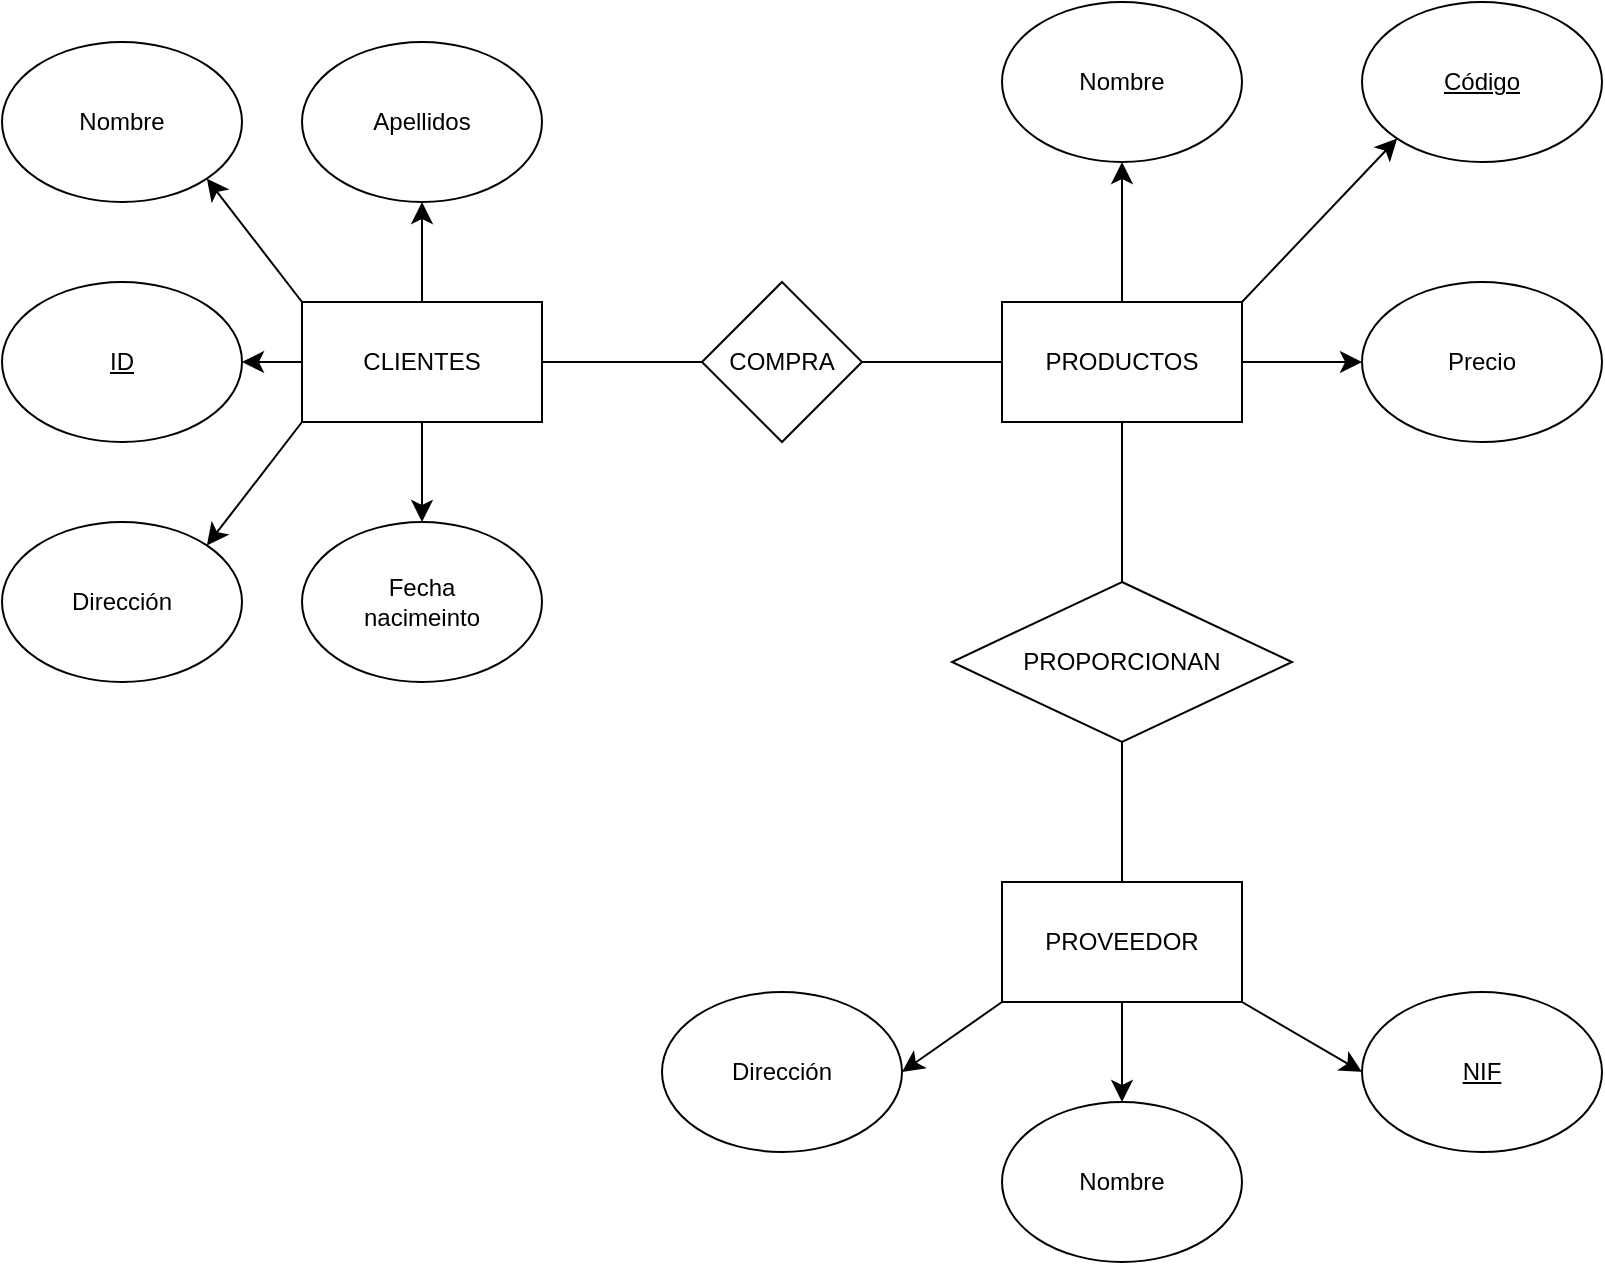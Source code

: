 <mxfile version="28.2.5" pages="7">
  <diagram name="Página-1" id="cen8zj9BjygT-g0L7lG0">
    <mxGraphModel dx="1684" dy="1115" grid="1" gridSize="10" guides="1" tooltips="1" connect="1" arrows="1" fold="1" page="1" pageScale="1" pageWidth="827" pageHeight="1169" math="0" shadow="0">
      <root>
        <mxCell id="0" />
        <mxCell id="1" parent="0" />
        <mxCell id="rh1283ys4lGFoWlDzSLO-1" value="COMPRA" style="rhombus;whiteSpace=wrap;html=1;" vertex="1" parent="1">
          <mxGeometry x="340" y="190" width="80" height="80" as="geometry" />
        </mxCell>
        <mxCell id="rh1283ys4lGFoWlDzSLO-2" value="CLIENTES" style="rounded=0;whiteSpace=wrap;html=1;" vertex="1" parent="1">
          <mxGeometry x="140" y="200" width="120" height="60" as="geometry" />
        </mxCell>
        <mxCell id="rh1283ys4lGFoWlDzSLO-3" value="PRODUCTOS" style="rounded=0;whiteSpace=wrap;html=1;" vertex="1" parent="1">
          <mxGeometry x="490" y="200" width="120" height="60" as="geometry" />
        </mxCell>
        <mxCell id="rh1283ys4lGFoWlDzSLO-4" value="Apellidos" style="ellipse;whiteSpace=wrap;html=1;" vertex="1" parent="1">
          <mxGeometry x="140" y="70" width="120" height="80" as="geometry" />
        </mxCell>
        <mxCell id="rh1283ys4lGFoWlDzSLO-5" value="Nombre" style="ellipse;whiteSpace=wrap;html=1;" vertex="1" parent="1">
          <mxGeometry x="-10" y="70" width="120" height="80" as="geometry" />
        </mxCell>
        <mxCell id="rh1283ys4lGFoWlDzSLO-6" value="&lt;u&gt;ID&lt;/u&gt;" style="ellipse;whiteSpace=wrap;html=1;" vertex="1" parent="1">
          <mxGeometry x="-10" y="190" width="120" height="80" as="geometry" />
        </mxCell>
        <mxCell id="rh1283ys4lGFoWlDzSLO-7" value="Dirección" style="ellipse;whiteSpace=wrap;html=1;" vertex="1" parent="1">
          <mxGeometry x="-10" y="310" width="120" height="80" as="geometry" />
        </mxCell>
        <mxCell id="rh1283ys4lGFoWlDzSLO-8" value="Fecha&lt;div&gt;nacimeinto&lt;/div&gt;" style="ellipse;whiteSpace=wrap;html=1;" vertex="1" parent="1">
          <mxGeometry x="140" y="310" width="120" height="80" as="geometry" />
        </mxCell>
        <mxCell id="rh1283ys4lGFoWlDzSLO-9" value="Nombre" style="ellipse;whiteSpace=wrap;html=1;" vertex="1" parent="1">
          <mxGeometry x="490" y="50" width="120" height="80" as="geometry" />
        </mxCell>
        <mxCell id="rh1283ys4lGFoWlDzSLO-10" value="&lt;u&gt;Código&lt;/u&gt;" style="ellipse;whiteSpace=wrap;html=1;" vertex="1" parent="1">
          <mxGeometry x="670" y="50" width="120" height="80" as="geometry" />
        </mxCell>
        <mxCell id="rh1283ys4lGFoWlDzSLO-11" value="Precio" style="ellipse;whiteSpace=wrap;html=1;" vertex="1" parent="1">
          <mxGeometry x="670" y="190" width="120" height="80" as="geometry" />
        </mxCell>
        <mxCell id="rh1283ys4lGFoWlDzSLO-12" value="PROPORCIONAN" style="rhombus;whiteSpace=wrap;html=1;" vertex="1" parent="1">
          <mxGeometry x="465" y="340" width="170" height="80" as="geometry" />
        </mxCell>
        <mxCell id="rh1283ys4lGFoWlDzSLO-13" value="PROVEEDOR" style="rounded=0;whiteSpace=wrap;html=1;" vertex="1" parent="1">
          <mxGeometry x="490" y="490" width="120" height="60" as="geometry" />
        </mxCell>
        <mxCell id="rh1283ys4lGFoWlDzSLO-14" value="Nombre" style="ellipse;whiteSpace=wrap;html=1;" vertex="1" parent="1">
          <mxGeometry x="490" y="600" width="120" height="80" as="geometry" />
        </mxCell>
        <mxCell id="rh1283ys4lGFoWlDzSLO-15" value="Dirección" style="ellipse;whiteSpace=wrap;html=1;" vertex="1" parent="1">
          <mxGeometry x="320" y="545" width="120" height="80" as="geometry" />
        </mxCell>
        <mxCell id="rh1283ys4lGFoWlDzSLO-16" value="&lt;u&gt;NIF&lt;/u&gt;" style="ellipse;whiteSpace=wrap;html=1;" vertex="1" parent="1">
          <mxGeometry x="670" y="545" width="120" height="80" as="geometry" />
        </mxCell>
        <mxCell id="rh1283ys4lGFoWlDzSLO-17" value="" style="endArrow=none;html=1;rounded=0;fontSize=12;startSize=8;endSize=8;curved=1;entryX=0;entryY=0.5;entryDx=0;entryDy=0;exitX=1;exitY=0.5;exitDx=0;exitDy=0;" edge="1" parent="1" source="rh1283ys4lGFoWlDzSLO-2" target="rh1283ys4lGFoWlDzSLO-1">
          <mxGeometry width="50" height="50" relative="1" as="geometry">
            <mxPoint x="280" y="250" as="sourcePoint" />
            <mxPoint x="330" y="200" as="targetPoint" />
            <Array as="points" />
          </mxGeometry>
        </mxCell>
        <mxCell id="rh1283ys4lGFoWlDzSLO-18" value="" style="endArrow=none;html=1;rounded=0;fontSize=12;startSize=8;endSize=8;curved=1;entryX=0;entryY=0.5;entryDx=0;entryDy=0;exitX=1;exitY=0.5;exitDx=0;exitDy=0;" edge="1" parent="1" source="rh1283ys4lGFoWlDzSLO-1" target="rh1283ys4lGFoWlDzSLO-3">
          <mxGeometry width="50" height="50" relative="1" as="geometry">
            <mxPoint x="430" y="250" as="sourcePoint" />
            <mxPoint x="480" y="200" as="targetPoint" />
          </mxGeometry>
        </mxCell>
        <mxCell id="rh1283ys4lGFoWlDzSLO-19" value="" style="endArrow=classic;html=1;rounded=0;fontSize=12;startSize=8;endSize=8;curved=1;entryX=0.5;entryY=1;entryDx=0;entryDy=0;exitX=0.5;exitY=0;exitDx=0;exitDy=0;" edge="1" parent="1" source="rh1283ys4lGFoWlDzSLO-2" target="rh1283ys4lGFoWlDzSLO-4">
          <mxGeometry width="50" height="50" relative="1" as="geometry">
            <mxPoint x="190" y="190" as="sourcePoint" />
            <mxPoint x="240" y="140" as="targetPoint" />
          </mxGeometry>
        </mxCell>
        <mxCell id="rh1283ys4lGFoWlDzSLO-20" value="" style="endArrow=classic;html=1;rounded=0;fontSize=12;startSize=8;endSize=8;curved=1;entryX=1;entryY=1;entryDx=0;entryDy=0;exitX=0;exitY=0;exitDx=0;exitDy=0;" edge="1" parent="1" source="rh1283ys4lGFoWlDzSLO-2" target="rh1283ys4lGFoWlDzSLO-5">
          <mxGeometry width="50" height="50" relative="1" as="geometry">
            <mxPoint x="130" y="190" as="sourcePoint" />
            <mxPoint x="180" y="140" as="targetPoint" />
          </mxGeometry>
        </mxCell>
        <mxCell id="rh1283ys4lGFoWlDzSLO-21" value="" style="endArrow=classic;html=1;rounded=0;fontSize=12;startSize=8;endSize=8;curved=1;exitX=0;exitY=0.5;exitDx=0;exitDy=0;entryX=1;entryY=0.5;entryDx=0;entryDy=0;" edge="1" parent="1" source="rh1283ys4lGFoWlDzSLO-2" target="rh1283ys4lGFoWlDzSLO-6">
          <mxGeometry width="50" height="50" relative="1" as="geometry">
            <mxPoint x="110" y="270" as="sourcePoint" />
            <mxPoint x="160" y="220" as="targetPoint" />
          </mxGeometry>
        </mxCell>
        <mxCell id="rh1283ys4lGFoWlDzSLO-22" value="" style="endArrow=classic;html=1;rounded=0;fontSize=12;startSize=8;endSize=8;curved=1;entryX=1;entryY=0;entryDx=0;entryDy=0;exitX=0;exitY=1;exitDx=0;exitDy=0;" edge="1" parent="1" source="rh1283ys4lGFoWlDzSLO-2" target="rh1283ys4lGFoWlDzSLO-7">
          <mxGeometry width="50" height="50" relative="1" as="geometry">
            <mxPoint x="110" y="320" as="sourcePoint" />
            <mxPoint x="160" y="270" as="targetPoint" />
          </mxGeometry>
        </mxCell>
        <mxCell id="rh1283ys4lGFoWlDzSLO-23" value="" style="endArrow=classic;html=1;rounded=0;fontSize=12;startSize=8;endSize=8;curved=1;exitX=0.5;exitY=1;exitDx=0;exitDy=0;entryX=0.5;entryY=0;entryDx=0;entryDy=0;" edge="1" parent="1" source="rh1283ys4lGFoWlDzSLO-2" target="rh1283ys4lGFoWlDzSLO-8">
          <mxGeometry width="50" height="50" relative="1" as="geometry">
            <mxPoint x="200" y="310" as="sourcePoint" />
            <mxPoint x="250" y="260" as="targetPoint" />
          </mxGeometry>
        </mxCell>
        <mxCell id="rh1283ys4lGFoWlDzSLO-24" value="" style="endArrow=classic;html=1;rounded=0;fontSize=12;startSize=8;endSize=8;curved=1;entryX=0.5;entryY=1;entryDx=0;entryDy=0;exitX=0.5;exitY=0;exitDx=0;exitDy=0;" edge="1" parent="1" source="rh1283ys4lGFoWlDzSLO-3" target="rh1283ys4lGFoWlDzSLO-9">
          <mxGeometry width="50" height="50" relative="1" as="geometry">
            <mxPoint x="530" y="190" as="sourcePoint" />
            <mxPoint x="580" y="140" as="targetPoint" />
          </mxGeometry>
        </mxCell>
        <mxCell id="rh1283ys4lGFoWlDzSLO-25" value="" style="endArrow=classic;html=1;rounded=0;fontSize=12;startSize=8;endSize=8;curved=1;entryX=0;entryY=1;entryDx=0;entryDy=0;exitX=1;exitY=0;exitDx=0;exitDy=0;" edge="1" parent="1" source="rh1283ys4lGFoWlDzSLO-3" target="rh1283ys4lGFoWlDzSLO-10">
          <mxGeometry width="50" height="50" relative="1" as="geometry">
            <mxPoint x="630" y="190" as="sourcePoint" />
            <mxPoint x="680" y="140" as="targetPoint" />
          </mxGeometry>
        </mxCell>
        <mxCell id="rh1283ys4lGFoWlDzSLO-26" value="" style="endArrow=classic;html=1;rounded=0;fontSize=12;startSize=8;endSize=8;curved=1;entryX=0;entryY=0.5;entryDx=0;entryDy=0;exitX=1;exitY=0.5;exitDx=0;exitDy=0;" edge="1" parent="1" source="rh1283ys4lGFoWlDzSLO-3" target="rh1283ys4lGFoWlDzSLO-11">
          <mxGeometry width="50" height="50" relative="1" as="geometry">
            <mxPoint x="610" y="260" as="sourcePoint" />
            <mxPoint x="660" y="210" as="targetPoint" />
          </mxGeometry>
        </mxCell>
        <mxCell id="rh1283ys4lGFoWlDzSLO-27" value="" style="endArrow=none;html=1;rounded=0;fontSize=12;startSize=8;endSize=8;curved=1;entryX=0.5;entryY=1;entryDx=0;entryDy=0;exitX=0.5;exitY=0;exitDx=0;exitDy=0;" edge="1" parent="1" source="rh1283ys4lGFoWlDzSLO-12" target="rh1283ys4lGFoWlDzSLO-3">
          <mxGeometry width="50" height="50" relative="1" as="geometry">
            <mxPoint x="530" y="320" as="sourcePoint" />
            <mxPoint x="580" y="270" as="targetPoint" />
          </mxGeometry>
        </mxCell>
        <mxCell id="rh1283ys4lGFoWlDzSLO-28" value="" style="endArrow=none;html=1;rounded=0;fontSize=12;startSize=8;endSize=8;curved=1;entryX=0.5;entryY=1;entryDx=0;entryDy=0;exitX=0.5;exitY=0;exitDx=0;exitDy=0;" edge="1" parent="1" source="rh1283ys4lGFoWlDzSLO-13" target="rh1283ys4lGFoWlDzSLO-12">
          <mxGeometry width="50" height="50" relative="1" as="geometry">
            <mxPoint x="510" y="480" as="sourcePoint" />
            <mxPoint x="560" y="430" as="targetPoint" />
          </mxGeometry>
        </mxCell>
        <mxCell id="rh1283ys4lGFoWlDzSLO-29" value="" style="endArrow=classic;html=1;rounded=0;fontSize=12;startSize=8;endSize=8;curved=1;entryX=1;entryY=0.5;entryDx=0;entryDy=0;exitX=0;exitY=1;exitDx=0;exitDy=0;" edge="1" parent="1" source="rh1283ys4lGFoWlDzSLO-13" target="rh1283ys4lGFoWlDzSLO-15">
          <mxGeometry width="50" height="50" relative="1" as="geometry">
            <mxPoint x="450" y="610" as="sourcePoint" />
            <mxPoint x="500" y="560" as="targetPoint" />
          </mxGeometry>
        </mxCell>
        <mxCell id="rh1283ys4lGFoWlDzSLO-30" value="" style="endArrow=classic;html=1;rounded=0;fontSize=12;startSize=8;endSize=8;curved=1;entryX=0.5;entryY=0;entryDx=0;entryDy=0;exitX=0.5;exitY=1;exitDx=0;exitDy=0;" edge="1" parent="1" source="rh1283ys4lGFoWlDzSLO-13" target="rh1283ys4lGFoWlDzSLO-14">
          <mxGeometry width="50" height="50" relative="1" as="geometry">
            <mxPoint x="540" y="600" as="sourcePoint" />
            <mxPoint x="590" y="550" as="targetPoint" />
          </mxGeometry>
        </mxCell>
        <mxCell id="rh1283ys4lGFoWlDzSLO-31" value="" style="endArrow=classic;html=1;rounded=0;fontSize=12;startSize=8;endSize=8;curved=1;entryX=0;entryY=0.5;entryDx=0;entryDy=0;exitX=1;exitY=1;exitDx=0;exitDy=0;" edge="1" parent="1" source="rh1283ys4lGFoWlDzSLO-13" target="rh1283ys4lGFoWlDzSLO-16">
          <mxGeometry width="50" height="50" relative="1" as="geometry">
            <mxPoint x="610" y="590" as="sourcePoint" />
            <mxPoint x="660" y="540" as="targetPoint" />
          </mxGeometry>
        </mxCell>
      </root>
    </mxGraphModel>
  </diagram>
  <diagram id="94MlXBvXD6STR8CXAE5P" name="Página-2">
    <mxGraphModel dx="1960" dy="1601" grid="1" gridSize="10" guides="1" tooltips="1" connect="1" arrows="1" fold="1" page="0" pageScale="1" pageWidth="827" pageHeight="1169" math="0" shadow="0">
      <root>
        <mxCell id="0" />
        <mxCell id="1" parent="0" />
        <mxCell id="WIpiCR2bm9lzIn4Avalw-11" style="edgeStyle=none;curved=1;rounded=0;orthogonalLoop=1;jettySize=auto;html=1;exitX=0.25;exitY=0;exitDx=0;exitDy=0;entryX=0.5;entryY=1;entryDx=0;entryDy=0;fontSize=12;startSize=8;endSize=8;" edge="1" parent="1" source="WIpiCR2bm9lzIn4Avalw-2" target="WIpiCR2bm9lzIn4Avalw-5">
          <mxGeometry relative="1" as="geometry">
            <Array as="points">
              <mxPoint x="140" y="-100" />
            </Array>
          </mxGeometry>
        </mxCell>
        <mxCell id="WIpiCR2bm9lzIn4Avalw-12" style="edgeStyle=none;curved=1;rounded=0;orthogonalLoop=1;jettySize=auto;html=1;exitX=0.75;exitY=0;exitDx=0;exitDy=0;entryX=0.5;entryY=1;entryDx=0;entryDy=0;fontSize=12;startSize=8;endSize=8;" edge="1" parent="1" source="WIpiCR2bm9lzIn4Avalw-2" target="WIpiCR2bm9lzIn4Avalw-3">
          <mxGeometry relative="1" as="geometry" />
        </mxCell>
        <mxCell id="WIpiCR2bm9lzIn4Avalw-15" style="edgeStyle=none;curved=1;rounded=0;orthogonalLoop=1;jettySize=auto;html=1;exitX=0.25;exitY=1;exitDx=0;exitDy=0;entryX=0.5;entryY=0;entryDx=0;entryDy=0;fontSize=12;startSize=8;endSize=8;" edge="1" parent="1" source="WIpiCR2bm9lzIn4Avalw-2" target="WIpiCR2bm9lzIn4Avalw-7">
          <mxGeometry relative="1" as="geometry" />
        </mxCell>
        <mxCell id="WIpiCR2bm9lzIn4Avalw-16" style="edgeStyle=none;curved=1;rounded=0;orthogonalLoop=1;jettySize=auto;html=1;exitX=0;exitY=0;exitDx=0;exitDy=0;entryX=0;entryY=1;entryDx=0;entryDy=0;fontSize=12;startSize=8;endSize=8;" edge="1" parent="1" source="BRt06B8rS6gUO9V819b6-4" target="WIpiCR2bm9lzIn4Avalw-9">
          <mxGeometry relative="1" as="geometry" />
        </mxCell>
        <mxCell id="WIpiCR2bm9lzIn4Avalw-2" value="CAMIONEROS" style="rounded=0;whiteSpace=wrap;html=1;" vertex="1" parent="1">
          <mxGeometry x="160" y="-50" width="120" height="60" as="geometry" />
        </mxCell>
        <mxCell id="WIpiCR2bm9lzIn4Avalw-3" value="&lt;u&gt;DNI&lt;/u&gt;" style="ellipse;whiteSpace=wrap;html=1;" vertex="1" parent="1">
          <mxGeometry x="170" y="-240" width="120" height="80" as="geometry" />
        </mxCell>
        <mxCell id="WIpiCR2bm9lzIn4Avalw-4" value="ENTREGAR" style="rhombus;whiteSpace=wrap;html=1;" vertex="1" parent="1">
          <mxGeometry x="350" y="-60" width="80" height="80" as="geometry" />
        </mxCell>
        <mxCell id="WIpiCR2bm9lzIn4Avalw-5" value="Nombre" style="ellipse;whiteSpace=wrap;html=1;" vertex="1" parent="1">
          <mxGeometry x="30" y="-230" width="120" height="80" as="geometry" />
        </mxCell>
        <mxCell id="WIpiCR2bm9lzIn4Avalw-6" value="Nº telefono" style="ellipse;whiteSpace=wrap;html=1;" vertex="1" parent="1">
          <mxGeometry y="-120" width="120" height="80" as="geometry" />
        </mxCell>
        <mxCell id="WIpiCR2bm9lzIn4Avalw-7" value="Salario" style="ellipse;whiteSpace=wrap;html=1;" vertex="1" parent="1">
          <mxGeometry x="20" y="81" width="120" height="80" as="geometry" />
        </mxCell>
        <mxCell id="WIpiCR2bm9lzIn4Avalw-8" value="Dirección" style="ellipse;whiteSpace=wrap;html=1;" vertex="1" parent="1">
          <mxGeometry y="-10" width="120" height="80" as="geometry" />
        </mxCell>
        <mxCell id="WIpiCR2bm9lzIn4Avalw-9" value="Localidad de&amp;nbsp;&lt;div&gt;residencia&lt;/div&gt;" style="ellipse;whiteSpace=wrap;html=1;" vertex="1" parent="1">
          <mxGeometry x="310" y="-220" width="120" height="80" as="geometry" />
        </mxCell>
        <mxCell id="WIpiCR2bm9lzIn4Avalw-13" style="edgeStyle=none;curved=1;rounded=0;orthogonalLoop=1;jettySize=auto;html=1;exitX=0;exitY=0.25;exitDx=0;exitDy=0;entryX=0.95;entryY=0.763;entryDx=0;entryDy=0;entryPerimeter=0;fontSize=12;startSize=8;endSize=8;" edge="1" parent="1" source="WIpiCR2bm9lzIn4Avalw-2" target="WIpiCR2bm9lzIn4Avalw-6">
          <mxGeometry relative="1" as="geometry" />
        </mxCell>
        <mxCell id="WIpiCR2bm9lzIn4Avalw-14" style="edgeStyle=none;curved=1;rounded=0;orthogonalLoop=1;jettySize=auto;html=1;exitX=0;exitY=0.75;exitDx=0;exitDy=0;entryX=0.933;entryY=0.288;entryDx=0;entryDy=0;entryPerimeter=0;fontSize=12;startSize=8;endSize=8;" edge="1" parent="1" source="WIpiCR2bm9lzIn4Avalw-2" target="WIpiCR2bm9lzIn4Avalw-8">
          <mxGeometry relative="1" as="geometry" />
        </mxCell>
        <mxCell id="BRt06B8rS6gUO9V819b6-11" style="edgeStyle=none;curved=1;rounded=0;orthogonalLoop=1;jettySize=auto;html=1;exitX=0.5;exitY=0;exitDx=0;exitDy=0;entryX=0.5;entryY=1;entryDx=0;entryDy=0;fontSize=12;startSize=8;endSize=8;" edge="1" parent="1" source="BRt06B8rS6gUO9V819b6-2" target="BRt06B8rS6gUO9V819b6-9">
          <mxGeometry relative="1" as="geometry" />
        </mxCell>
        <mxCell id="BRt06B8rS6gUO9V819b6-13" style="edgeStyle=none;curved=1;rounded=0;orthogonalLoop=1;jettySize=auto;html=1;exitX=1;exitY=0.75;exitDx=0;exitDy=0;entryX=0;entryY=0.5;entryDx=0;entryDy=0;fontSize=12;startSize=8;endSize=8;" edge="1" parent="1" source="BRt06B8rS6gUO9V819b6-2" target="BRt06B8rS6gUO9V819b6-8">
          <mxGeometry relative="1" as="geometry" />
        </mxCell>
        <mxCell id="BRt06B8rS6gUO9V819b6-14" style="edgeStyle=none;curved=1;rounded=0;orthogonalLoop=1;jettySize=auto;html=1;exitX=0.5;exitY=1;exitDx=0;exitDy=0;entryX=0;entryY=0;entryDx=0;entryDy=0;fontSize=12;startSize=8;endSize=8;" edge="1" parent="1" source="BRt06B8rS6gUO9V819b6-2" target="BRt06B8rS6gUO9V819b6-10">
          <mxGeometry relative="1" as="geometry" />
        </mxCell>
        <mxCell id="BRt06B8rS6gUO9V819b6-2" value="PAQUETES" style="rounded=0;whiteSpace=wrap;html=1;" vertex="1" parent="1">
          <mxGeometry x="500" y="-50" width="120" height="60" as="geometry" />
        </mxCell>
        <mxCell id="BRt06B8rS6gUO9V819b6-4" value="1,1" style="text;strokeColor=none;fillColor=none;html=1;align=center;verticalAlign=middle;whiteSpace=wrap;rounded=0;fontSize=16;" vertex="1" parent="1">
          <mxGeometry x="270" y="-50" width="60" height="30" as="geometry" />
        </mxCell>
        <mxCell id="BRt06B8rS6gUO9V819b6-5" value="1,n" style="text;html=1;align=center;verticalAlign=middle;resizable=0;points=[];autosize=1;strokeColor=none;fillColor=none;fontSize=16;" vertex="1" parent="1">
          <mxGeometry x="460" y="-50" width="50" height="30" as="geometry" />
        </mxCell>
        <mxCell id="BRt06B8rS6gUO9V819b6-6" value="1,n" style="text;html=1;align=center;verticalAlign=middle;resizable=0;points=[];autosize=1;strokeColor=none;fillColor=none;fontSize=16;" vertex="1" parent="1">
          <mxGeometry x="365" y="-90" width="50" height="30" as="geometry" />
        </mxCell>
        <mxCell id="BRt06B8rS6gUO9V819b6-7" value="Descripcción" style="ellipse;whiteSpace=wrap;html=1;" vertex="1" parent="1">
          <mxGeometry x="660" y="-160" width="120" height="80" as="geometry" />
        </mxCell>
        <mxCell id="BRt06B8rS6gUO9V819b6-8" value="Destinatario" style="ellipse;whiteSpace=wrap;html=1;" vertex="1" parent="1">
          <mxGeometry x="660" y="-60" width="120" height="80" as="geometry" />
        </mxCell>
        <mxCell id="BRt06B8rS6gUO9V819b6-9" value="&lt;u&gt;Código&lt;/u&gt;" style="ellipse;whiteSpace=wrap;html=1;" vertex="1" parent="1">
          <mxGeometry x="500" y="-170" width="120" height="80" as="geometry" />
        </mxCell>
        <mxCell id="BRt06B8rS6gUO9V819b6-10" value="Dirección" style="ellipse;whiteSpace=wrap;html=1;" vertex="1" parent="1">
          <mxGeometry x="650" y="40" width="120" height="80" as="geometry" />
        </mxCell>
        <mxCell id="BRt06B8rS6gUO9V819b6-12" style="edgeStyle=none;curved=1;rounded=0;orthogonalLoop=1;jettySize=auto;html=1;exitX=1;exitY=0.25;exitDx=0;exitDy=0;entryX=0.05;entryY=0.763;entryDx=0;entryDy=0;entryPerimeter=0;fontSize=12;startSize=8;endSize=8;" edge="1" parent="1" source="BRt06B8rS6gUO9V819b6-2" target="BRt06B8rS6gUO9V819b6-7">
          <mxGeometry relative="1" as="geometry" />
        </mxCell>
        <mxCell id="BRt06B8rS6gUO9V819b6-15" value="LLEGAR" style="rhombus;whiteSpace=wrap;html=1;" vertex="1" parent="1">
          <mxGeometry x="520" y="60" width="80" height="80" as="geometry" />
        </mxCell>
        <mxCell id="BRt06B8rS6gUO9V819b6-19" style="edgeStyle=none;curved=1;rounded=0;orthogonalLoop=1;jettySize=auto;html=1;exitX=0;exitY=1;exitDx=0;exitDy=0;entryX=0.5;entryY=0;entryDx=0;entryDy=0;fontSize=12;startSize=8;endSize=8;" edge="1" parent="1" source="BRt06B8rS6gUO9V819b6-16" target="BRt06B8rS6gUO9V819b6-17">
          <mxGeometry relative="1" as="geometry" />
        </mxCell>
        <mxCell id="BRt06B8rS6gUO9V819b6-20" style="edgeStyle=none;curved=1;rounded=0;orthogonalLoop=1;jettySize=auto;html=1;exitX=1;exitY=1;exitDx=0;exitDy=0;entryX=0.5;entryY=0;entryDx=0;entryDy=0;fontSize=12;startSize=8;endSize=8;" edge="1" parent="1" source="BRt06B8rS6gUO9V819b6-16" target="BRt06B8rS6gUO9V819b6-18">
          <mxGeometry relative="1" as="geometry" />
        </mxCell>
        <mxCell id="BRt06B8rS6gUO9V819b6-16" value="PROVINCIAS" style="rounded=0;whiteSpace=wrap;html=1;" vertex="1" parent="1">
          <mxGeometry x="500" y="210" width="120" height="60" as="geometry" />
        </mxCell>
        <mxCell id="BRt06B8rS6gUO9V819b6-17" value="&lt;u&gt;Código&lt;/u&gt;" style="ellipse;whiteSpace=wrap;html=1;" vertex="1" parent="1">
          <mxGeometry x="425" y="280" width="120" height="80" as="geometry" />
        </mxCell>
        <mxCell id="BRt06B8rS6gUO9V819b6-18" value="Nombre" style="ellipse;whiteSpace=wrap;html=1;" vertex="1" parent="1">
          <mxGeometry x="580" y="280" width="120" height="80" as="geometry" />
        </mxCell>
        <mxCell id="BRt06B8rS6gUO9V819b6-23" value="1,n" style="text;html=1;align=center;verticalAlign=middle;resizable=0;points=[];autosize=1;strokeColor=none;fillColor=none;fontSize=16;" vertex="1" parent="1">
          <mxGeometry x="510" y="10" width="50" height="30" as="geometry" />
        </mxCell>
        <mxCell id="BRt06B8rS6gUO9V819b6-24" value="1,1" style="text;html=1;align=center;verticalAlign=middle;resizable=0;points=[];autosize=1;strokeColor=none;fillColor=none;fontSize=16;" vertex="1" parent="1">
          <mxGeometry x="510" y="180" width="50" height="30" as="geometry" />
        </mxCell>
        <mxCell id="BRt06B8rS6gUO9V819b6-25" value="" style="endArrow=none;html=1;rounded=0;fontSize=12;startSize=8;endSize=8;curved=1;exitX=1;exitY=0.5;exitDx=0;exitDy=0;entryX=0;entryY=0.5;entryDx=0;entryDy=0;" edge="1" parent="1" source="WIpiCR2bm9lzIn4Avalw-2" target="WIpiCR2bm9lzIn4Avalw-4">
          <mxGeometry width="50" height="50" relative="1" as="geometry">
            <mxPoint x="290" y="5" as="sourcePoint" />
            <mxPoint x="340" y="-45" as="targetPoint" />
          </mxGeometry>
        </mxCell>
        <mxCell id="BRt06B8rS6gUO9V819b6-26" value="" style="endArrow=none;html=1;rounded=0;fontSize=12;startSize=8;endSize=8;curved=1;exitX=1;exitY=0.5;exitDx=0;exitDy=0;entryX=0;entryY=0.5;entryDx=0;entryDy=0;" edge="1" parent="1" source="WIpiCR2bm9lzIn4Avalw-4" target="BRt06B8rS6gUO9V819b6-2">
          <mxGeometry width="50" height="50" relative="1" as="geometry">
            <mxPoint x="440" y="120" as="sourcePoint" />
            <mxPoint x="490" y="70" as="targetPoint" />
            <Array as="points">
              <mxPoint x="450" y="-20" />
              <mxPoint x="460" y="-20" />
              <mxPoint x="470" y="-20" />
            </Array>
          </mxGeometry>
        </mxCell>
        <mxCell id="BRt06B8rS6gUO9V819b6-27" value="" style="endArrow=none;html=1;rounded=0;fontSize=12;startSize=8;endSize=8;curved=1;entryX=1.02;entryY=0.033;entryDx=0;entryDy=0;entryPerimeter=0;exitX=0.5;exitY=0;exitDx=0;exitDy=0;" edge="1" parent="1" source="BRt06B8rS6gUO9V819b6-15" target="BRt06B8rS6gUO9V819b6-23">
          <mxGeometry width="50" height="50" relative="1" as="geometry">
            <mxPoint x="440" y="80" as="sourcePoint" />
            <mxPoint x="490" y="30" as="targetPoint" />
          </mxGeometry>
        </mxCell>
        <mxCell id="BRt06B8rS6gUO9V819b6-28" value="" style="endArrow=none;html=1;rounded=0;fontSize=12;startSize=8;endSize=8;curved=1;entryX=0.5;entryY=1;entryDx=0;entryDy=0;exitX=0.5;exitY=0;exitDx=0;exitDy=0;" edge="1" parent="1" source="BRt06B8rS6gUO9V819b6-16" target="BRt06B8rS6gUO9V819b6-15">
          <mxGeometry width="50" height="50" relative="1" as="geometry">
            <mxPoint x="500" y="210" as="sourcePoint" />
            <mxPoint x="550" y="160" as="targetPoint" />
          </mxGeometry>
        </mxCell>
        <mxCell id="BRt06B8rS6gUO9V819b6-30" value="1,n" style="text;html=1;align=center;verticalAlign=middle;resizable=0;points=[];autosize=1;strokeColor=none;fillColor=none;fontSize=16;" vertex="1" parent="1">
          <mxGeometry x="479" y="81" width="50" height="30" as="geometry" />
        </mxCell>
        <mxCell id="BRt06B8rS6gUO9V819b6-31" value="CONDUCIR" style="rhombus;whiteSpace=wrap;html=1;" vertex="1" parent="1">
          <mxGeometry x="180" y="60" width="80" height="80" as="geometry" />
        </mxCell>
        <mxCell id="BRt06B8rS6gUO9V819b6-32" value="" style="endArrow=none;html=1;rounded=0;fontSize=12;startSize=8;endSize=8;curved=1;entryX=0.5;entryY=1;entryDx=0;entryDy=0;exitX=0.5;exitY=0;exitDx=0;exitDy=0;" edge="1" parent="1" source="BRt06B8rS6gUO9V819b6-31" target="WIpiCR2bm9lzIn4Avalw-2">
          <mxGeometry width="50" height="50" relative="1" as="geometry">
            <mxPoint x="210" y="70" as="sourcePoint" />
            <mxPoint x="260" y="20" as="targetPoint" />
          </mxGeometry>
        </mxCell>
        <mxCell id="BRt06B8rS6gUO9V819b6-44" style="edgeStyle=none;curved=1;rounded=0;orthogonalLoop=1;jettySize=auto;html=1;exitX=0;exitY=1;exitDx=0;exitDy=0;entryX=1;entryY=0;entryDx=0;entryDy=0;fontSize=12;startSize=8;endSize=8;" edge="1" parent="1" source="BRt06B8rS6gUO9V819b6-33" target="BRt06B8rS6gUO9V819b6-43">
          <mxGeometry relative="1" as="geometry" />
        </mxCell>
        <mxCell id="BRt06B8rS6gUO9V819b6-45" style="edgeStyle=none;curved=1;rounded=0;orthogonalLoop=1;jettySize=auto;html=1;exitX=1;exitY=1;exitDx=0;exitDy=0;entryX=0;entryY=0;entryDx=0;entryDy=0;fontSize=12;startSize=8;endSize=8;" edge="1" parent="1" source="BRt06B8rS6gUO9V819b6-33" target="BRt06B8rS6gUO9V819b6-40">
          <mxGeometry relative="1" as="geometry" />
        </mxCell>
        <mxCell id="BRt06B8rS6gUO9V819b6-46" style="edgeStyle=none;curved=1;rounded=0;orthogonalLoop=1;jettySize=auto;html=1;exitX=0.25;exitY=1;exitDx=0;exitDy=0;entryX=1;entryY=0;entryDx=0;entryDy=0;fontSize=12;startSize=8;endSize=8;" edge="1" parent="1" source="BRt06B8rS6gUO9V819b6-33" target="BRt06B8rS6gUO9V819b6-38">
          <mxGeometry relative="1" as="geometry" />
        </mxCell>
        <mxCell id="BRt06B8rS6gUO9V819b6-47" style="edgeStyle=none;curved=1;rounded=0;orthogonalLoop=1;jettySize=auto;html=1;exitX=0.75;exitY=1;exitDx=0;exitDy=0;entryX=0;entryY=0;entryDx=0;entryDy=0;fontSize=12;startSize=8;endSize=8;" edge="1" parent="1" source="BRt06B8rS6gUO9V819b6-33" target="BRt06B8rS6gUO9V819b6-39">
          <mxGeometry relative="1" as="geometry" />
        </mxCell>
        <mxCell id="BRt06B8rS6gUO9V819b6-33" value="CAMIONES" style="rounded=0;whiteSpace=wrap;html=1;" vertex="1" parent="1">
          <mxGeometry x="160" y="210" width="120" height="60" as="geometry" />
        </mxCell>
        <mxCell id="BRt06B8rS6gUO9V819b6-34" value="" style="endArrow=none;html=1;rounded=0;fontSize=12;startSize=8;endSize=8;curved=1;entryX=0.5;entryY=1;entryDx=0;entryDy=0;exitX=0.5;exitY=0;exitDx=0;exitDy=0;" edge="1" parent="1" source="BRt06B8rS6gUO9V819b6-33" target="BRt06B8rS6gUO9V819b6-31">
          <mxGeometry width="50" height="50" relative="1" as="geometry">
            <mxPoint x="210" y="210" as="sourcePoint" />
            <mxPoint x="260" y="160" as="targetPoint" />
          </mxGeometry>
        </mxCell>
        <mxCell id="BRt06B8rS6gUO9V819b6-36" value="1,n" style="text;html=1;align=center;verticalAlign=middle;resizable=0;points=[];autosize=1;strokeColor=none;fillColor=none;fontSize=16;" vertex="1" parent="1">
          <mxGeometry x="250" y="85" width="50" height="30" as="geometry" />
        </mxCell>
        <mxCell id="BRt06B8rS6gUO9V819b6-38" value="Modelo" style="ellipse;whiteSpace=wrap;html=1;" vertex="1" parent="1">
          <mxGeometry x="30" y="320" width="120" height="80" as="geometry" />
        </mxCell>
        <mxCell id="BRt06B8rS6gUO9V819b6-39" value="Tipo" style="ellipse;whiteSpace=wrap;html=1;" vertex="1" parent="1">
          <mxGeometry x="290" y="320" width="120" height="80" as="geometry" />
        </mxCell>
        <mxCell id="BRt06B8rS6gUO9V819b6-40" value="Potencia" style="ellipse;whiteSpace=wrap;html=1;" vertex="1" parent="1">
          <mxGeometry x="320" y="200" width="120" height="80" as="geometry" />
        </mxCell>
        <mxCell id="BRt06B8rS6gUO9V819b6-43" value="&lt;u&gt;Matricula&lt;/u&gt;" style="ellipse;whiteSpace=wrap;html=1;" vertex="1" parent="1">
          <mxGeometry y="200" width="120" height="80" as="geometry" />
        </mxCell>
        <mxCell id="BRt06B8rS6gUO9V819b6-48" value="1,n" style="text;html=1;align=center;verticalAlign=middle;resizable=0;points=[];autosize=1;strokeColor=none;fillColor=none;fontSize=16;" vertex="1" parent="1">
          <mxGeometry x="209" y="11" width="50" height="30" as="geometry" />
        </mxCell>
        <mxCell id="BRt06B8rS6gUO9V819b6-49" value="1,n" style="text;html=1;align=center;verticalAlign=middle;resizable=0;points=[];autosize=1;strokeColor=none;fillColor=none;fontSize=16;" vertex="1" parent="1">
          <mxGeometry x="209" y="181" width="50" height="30" as="geometry" />
        </mxCell>
      </root>
    </mxGraphModel>
  </diagram>
  <diagram id="KDBxF9w3OH_KcErqoTZW" name="Página-3">
    <mxGraphModel dx="2760" dy="2001" grid="1" gridSize="10" guides="1" tooltips="1" connect="1" arrows="1" fold="1" page="0" pageScale="1" pageWidth="827" pageHeight="1169" math="0" shadow="0">
      <root>
        <mxCell id="0" />
        <mxCell id="1" parent="0" />
        <mxCell id="9uQ9yj-8RR6WK3rBonOM-13" style="edgeStyle=none;curved=1;rounded=0;orthogonalLoop=1;jettySize=auto;html=1;exitX=0;exitY=0;exitDx=0;exitDy=0;entryX=0.5;entryY=1;entryDx=0;entryDy=0;fontSize=12;startSize=8;endSize=8;" edge="1" parent="1" source="9uQ9yj-8RR6WK3rBonOM-1" target="9uQ9yj-8RR6WK3rBonOM-10">
          <mxGeometry relative="1" as="geometry" />
        </mxCell>
        <mxCell id="9uQ9yj-8RR6WK3rBonOM-14" style="edgeStyle=none;curved=1;rounded=0;orthogonalLoop=1;jettySize=auto;html=1;exitX=1;exitY=0;exitDx=0;exitDy=0;entryX=0.5;entryY=1;entryDx=0;entryDy=0;fontSize=12;startSize=8;endSize=8;" edge="1" parent="1" source="9uQ9yj-8RR6WK3rBonOM-1" target="9uQ9yj-8RR6WK3rBonOM-8">
          <mxGeometry relative="1" as="geometry" />
        </mxCell>
        <mxCell id="9uQ9yj-8RR6WK3rBonOM-15" style="edgeStyle=none;curved=1;rounded=0;orthogonalLoop=1;jettySize=auto;html=1;exitX=1;exitY=1;exitDx=0;exitDy=0;entryX=0.5;entryY=0;entryDx=0;entryDy=0;fontSize=12;startSize=8;endSize=8;" edge="1" parent="1" source="9uQ9yj-8RR6WK3rBonOM-1" target="9uQ9yj-8RR6WK3rBonOM-7">
          <mxGeometry relative="1" as="geometry" />
        </mxCell>
        <mxCell id="9uQ9yj-8RR6WK3rBonOM-16" style="edgeStyle=none;curved=1;rounded=0;orthogonalLoop=1;jettySize=auto;html=1;exitX=0;exitY=1;exitDx=0;exitDy=0;entryX=0.5;entryY=0;entryDx=0;entryDy=0;fontSize=12;startSize=8;endSize=8;" edge="1" parent="1" source="9uQ9yj-8RR6WK3rBonOM-1" target="9uQ9yj-8RR6WK3rBonOM-9">
          <mxGeometry relative="1" as="geometry" />
        </mxCell>
        <mxCell id="9uQ9yj-8RR6WK3rBonOM-1" value="PROFESOR" style="rounded=0;whiteSpace=wrap;html=1;" vertex="1" parent="1">
          <mxGeometry x="-580" y="-370" width="120" height="60" as="geometry" />
        </mxCell>
        <mxCell id="9uQ9yj-8RR6WK3rBonOM-5" style="edgeStyle=none;curved=1;rounded=0;orthogonalLoop=1;jettySize=auto;html=1;exitX=1;exitY=0.25;exitDx=0;exitDy=0;entryX=0;entryY=0.25;entryDx=0;entryDy=0;fontSize=12;startSize=8;endSize=8;" edge="1" parent="1" source="9uQ9yj-8RR6WK3rBonOM-2" target="9uQ9yj-8RR6WK3rBonOM-4">
          <mxGeometry relative="1" as="geometry" />
        </mxCell>
        <mxCell id="9uQ9yj-8RR6WK3rBonOM-23" style="edgeStyle=none;curved=1;rounded=0;orthogonalLoop=1;jettySize=auto;html=1;exitX=0;exitY=0;exitDx=0;exitDy=0;entryX=0.5;entryY=1;entryDx=0;entryDy=0;fontSize=12;startSize=8;endSize=8;" edge="1" parent="1" source="9uQ9yj-8RR6WK3rBonOM-2" target="9uQ9yj-8RR6WK3rBonOM-22">
          <mxGeometry relative="1" as="geometry" />
        </mxCell>
        <mxCell id="9uQ9yj-8RR6WK3rBonOM-24" style="edgeStyle=none;curved=1;rounded=0;orthogonalLoop=1;jettySize=auto;html=1;exitX=1;exitY=0;exitDx=0;exitDy=0;entryX=0.5;entryY=1;entryDx=0;entryDy=0;fontSize=12;startSize=8;endSize=8;" edge="1" parent="1" source="9uQ9yj-8RR6WK3rBonOM-2" target="9uQ9yj-8RR6WK3rBonOM-21">
          <mxGeometry relative="1" as="geometry" />
        </mxCell>
        <mxCell id="9uQ9yj-8RR6WK3rBonOM-25" style="edgeStyle=none;curved=1;rounded=0;orthogonalLoop=1;jettySize=auto;html=1;exitX=1;exitY=1;exitDx=0;exitDy=0;entryX=0.5;entryY=0;entryDx=0;entryDy=0;fontSize=12;startSize=8;endSize=8;" edge="1" parent="1" source="9uQ9yj-8RR6WK3rBonOM-2" target="9uQ9yj-8RR6WK3rBonOM-19">
          <mxGeometry relative="1" as="geometry" />
        </mxCell>
        <mxCell id="9uQ9yj-8RR6WK3rBonOM-26" style="edgeStyle=none;curved=1;rounded=0;orthogonalLoop=1;jettySize=auto;html=1;exitX=0;exitY=1;exitDx=0;exitDy=0;entryX=0.5;entryY=0;entryDx=0;entryDy=0;fontSize=12;startSize=8;endSize=8;" edge="1" parent="1" source="9uQ9yj-8RR6WK3rBonOM-2" target="9uQ9yj-8RR6WK3rBonOM-20">
          <mxGeometry relative="1" as="geometry" />
        </mxCell>
        <mxCell id="9uQ9yj-8RR6WK3rBonOM-2" value="ESTUDIANTES" style="rounded=0;whiteSpace=wrap;html=1;" vertex="1" parent="1">
          <mxGeometry x="90" y="-370" width="120" height="60" as="geometry" />
        </mxCell>
        <mxCell id="9uQ9yj-8RR6WK3rBonOM-17" style="edgeStyle=none;curved=1;rounded=0;orthogonalLoop=1;jettySize=auto;html=1;exitX=0.5;exitY=0;exitDx=0;exitDy=0;entryX=0.5;entryY=1;entryDx=0;entryDy=0;fontSize=12;startSize=8;endSize=8;" edge="1" parent="1" source="9uQ9yj-8RR6WK3rBonOM-3" target="9uQ9yj-8RR6WK3rBonOM-12">
          <mxGeometry relative="1" as="geometry" />
        </mxCell>
        <mxCell id="9uQ9yj-8RR6WK3rBonOM-18" style="edgeStyle=none;curved=1;rounded=0;orthogonalLoop=1;jettySize=auto;html=1;exitX=0.5;exitY=1;exitDx=0;exitDy=0;entryX=0.5;entryY=0;entryDx=0;entryDy=0;fontSize=12;startSize=8;endSize=8;" edge="1" parent="1" source="9uQ9yj-8RR6WK3rBonOM-3" target="9uQ9yj-8RR6WK3rBonOM-11">
          <mxGeometry relative="1" as="geometry" />
        </mxCell>
        <mxCell id="9uQ9yj-8RR6WK3rBonOM-3" value="MÓDULOS" style="rounded=0;whiteSpace=wrap;html=1;" vertex="1" parent="1">
          <mxGeometry x="-240" y="-370" width="120" height="60" as="geometry" />
        </mxCell>
        <mxCell id="9uQ9yj-8RR6WK3rBonOM-6" style="edgeStyle=none;curved=1;rounded=0;orthogonalLoop=1;jettySize=auto;html=1;exitX=0;exitY=0.75;exitDx=0;exitDy=0;entryX=1;entryY=0.75;entryDx=0;entryDy=0;fontSize=12;startSize=8;endSize=8;" edge="1" parent="1" source="9uQ9yj-8RR6WK3rBonOM-4" target="9uQ9yj-8RR6WK3rBonOM-2">
          <mxGeometry relative="1" as="geometry" />
        </mxCell>
        <mxCell id="9uQ9yj-8RR6WK3rBonOM-4" value="DELEGADO" style="rounded=0;whiteSpace=wrap;html=1;" vertex="1" parent="1">
          <mxGeometry x="330" y="-370" width="120" height="60" as="geometry" />
        </mxCell>
        <mxCell id="9uQ9yj-8RR6WK3rBonOM-7" value="Dirección" style="ellipse;whiteSpace=wrap;html=1;" vertex="1" parent="1">
          <mxGeometry x="-460" y="-240" width="120" height="80" as="geometry" />
        </mxCell>
        <mxCell id="9uQ9yj-8RR6WK3rBonOM-8" value="NºTelefono" style="ellipse;whiteSpace=wrap;html=1;" vertex="1" parent="1">
          <mxGeometry x="-460" y="-520" width="120" height="80" as="geometry" />
        </mxCell>
        <mxCell id="9uQ9yj-8RR6WK3rBonOM-9" value="&lt;u&gt;DNI&lt;/u&gt;" style="ellipse;whiteSpace=wrap;html=1;" vertex="1" parent="1">
          <mxGeometry x="-700" y="-240" width="120" height="80" as="geometry" />
        </mxCell>
        <mxCell id="9uQ9yj-8RR6WK3rBonOM-10" value="Nombre" style="ellipse;whiteSpace=wrap;html=1;" vertex="1" parent="1">
          <mxGeometry x="-690" y="-520" width="120" height="80" as="geometry" />
        </mxCell>
        <mxCell id="9uQ9yj-8RR6WK3rBonOM-11" value="Nombre" style="ellipse;whiteSpace=wrap;html=1;" vertex="1" parent="1">
          <mxGeometry x="-240" y="-240" width="120" height="80" as="geometry" />
        </mxCell>
        <mxCell id="9uQ9yj-8RR6WK3rBonOM-12" value="&lt;u&gt;Código&lt;/u&gt;" style="ellipse;whiteSpace=wrap;html=1;" vertex="1" parent="1">
          <mxGeometry x="-240" y="-520" width="120" height="80" as="geometry" />
        </mxCell>
        <mxCell id="9uQ9yj-8RR6WK3rBonOM-19" value="&lt;u&gt;Nº Expediente&lt;/u&gt;" style="ellipse;whiteSpace=wrap;html=1;" vertex="1" parent="1">
          <mxGeometry x="200" y="-230" width="120" height="80" as="geometry" />
        </mxCell>
        <mxCell id="9uQ9yj-8RR6WK3rBonOM-20" value="Fecha&lt;div&gt;Nacimiento&lt;/div&gt;" style="ellipse;whiteSpace=wrap;html=1;" vertex="1" parent="1">
          <mxGeometry x="-20" y="-230" width="120" height="80" as="geometry" />
        </mxCell>
        <mxCell id="9uQ9yj-8RR6WK3rBonOM-21" value="Apellidos" style="ellipse;whiteSpace=wrap;html=1;" vertex="1" parent="1">
          <mxGeometry x="200" y="-520" width="120" height="80" as="geometry" />
        </mxCell>
        <mxCell id="9uQ9yj-8RR6WK3rBonOM-22" value="Nombre" style="ellipse;whiteSpace=wrap;html=1;" vertex="1" parent="1">
          <mxGeometry x="-20" y="-520" width="120" height="80" as="geometry" />
        </mxCell>
        <mxCell id="9uQ9yj-8RR6WK3rBonOM-27" value="" style="endArrow=none;html=1;rounded=0;fontSize=12;startSize=8;endSize=8;curved=1;exitX=1;exitY=0.5;exitDx=0;exitDy=0;entryX=0;entryY=0.5;entryDx=0;entryDy=0;" edge="1" parent="1" source="9uQ9yj-8RR6WK3rBonOM-1" target="9uQ9yj-8RR6WK3rBonOM-3">
          <mxGeometry width="50" height="50" relative="1" as="geometry">
            <mxPoint x="-370" y="-300" as="sourcePoint" />
            <mxPoint x="-390" y="-340" as="targetPoint" />
          </mxGeometry>
        </mxCell>
        <mxCell id="9uQ9yj-8RR6WK3rBonOM-28" value="" style="endArrow=none;html=1;rounded=0;fontSize=12;startSize=8;endSize=8;curved=1;exitX=1;exitY=0.5;exitDx=0;exitDy=0;entryX=0;entryY=0.5;entryDx=0;entryDy=0;" edge="1" parent="1" source="9uQ9yj-8RR6WK3rBonOM-30" target="9uQ9yj-8RR6WK3rBonOM-2">
          <mxGeometry width="50" height="50" relative="1" as="geometry">
            <mxPoint x="-60" y="-310" as="sourcePoint" />
            <mxPoint x="-10" y="-360" as="targetPoint" />
          </mxGeometry>
        </mxCell>
        <mxCell id="9uQ9yj-8RR6WK3rBonOM-29" value="ENSEÑAR" style="rhombus;whiteSpace=wrap;html=1;" vertex="1" parent="1">
          <mxGeometry x="-390" y="-380" width="80" height="80" as="geometry" />
        </mxCell>
        <mxCell id="9uQ9yj-8RR6WK3rBonOM-31" value="" style="endArrow=none;html=1;rounded=0;fontSize=12;startSize=8;endSize=8;curved=1;exitX=1;exitY=0.5;exitDx=0;exitDy=0;entryX=0;entryY=0.5;entryDx=0;entryDy=0;" edge="1" parent="1" source="9uQ9yj-8RR6WK3rBonOM-3" target="9uQ9yj-8RR6WK3rBonOM-30">
          <mxGeometry width="50" height="50" relative="1" as="geometry">
            <mxPoint x="-120" y="-340" as="sourcePoint" />
            <mxPoint x="70" y="-340" as="targetPoint" />
          </mxGeometry>
        </mxCell>
        <mxCell id="9uQ9yj-8RR6WK3rBonOM-30" value="INSCRIBIR" style="rhombus;whiteSpace=wrap;html=1;" vertex="1" parent="1">
          <mxGeometry x="-51" y="-380" width="80" height="80" as="geometry" />
        </mxCell>
        <mxCell id="9uQ9yj-8RR6WK3rBonOM-32" value="1,1" style="text;html=1;align=center;verticalAlign=middle;resizable=0;points=[];autosize=1;strokeColor=none;fillColor=none;fontSize=16;" vertex="1" parent="1">
          <mxGeometry x="-460" y="-370" width="50" height="30" as="geometry" />
        </mxCell>
        <mxCell id="9uQ9yj-8RR6WK3rBonOM-33" value="1,n" style="text;html=1;align=center;verticalAlign=middle;resizable=0;points=[];autosize=1;strokeColor=none;fillColor=none;fontSize=16;" vertex="1" parent="1">
          <mxGeometry x="-281" y="-369" width="50" height="30" as="geometry" />
        </mxCell>
        <mxCell id="9uQ9yj-8RR6WK3rBonOM-34" value="1,n" style="text;html=1;align=center;verticalAlign=middle;resizable=0;points=[];autosize=1;strokeColor=none;fillColor=none;fontSize=16;" vertex="1" parent="1">
          <mxGeometry x="-131" y="-369" width="50" height="30" as="geometry" />
        </mxCell>
        <mxCell id="9uQ9yj-8RR6WK3rBonOM-35" value="1,n" style="text;html=1;align=center;verticalAlign=middle;resizable=0;points=[];autosize=1;strokeColor=none;fillColor=none;fontSize=16;" vertex="1" parent="1">
          <mxGeometry x="29" y="-369" width="50" height="30" as="geometry" />
        </mxCell>
      </root>
    </mxGraphModel>
  </diagram>
  <diagram id="jZuz8NtPUMqoIJe9QObC" name="Página-4">
    <mxGraphModel dx="1772" dy="841" grid="1" gridSize="10" guides="1" tooltips="1" connect="1" arrows="1" fold="1" page="0" pageScale="1" pageWidth="827" pageHeight="1169" math="0" shadow="0">
      <root>
        <mxCell id="0" />
        <mxCell id="1" parent="0" />
        <mxCell id="mVA5LgaerW7Mvd-htStF-9" style="edgeStyle=none;curved=1;rounded=0;orthogonalLoop=1;jettySize=auto;html=1;exitX=0;exitY=1;exitDx=0;exitDy=0;entryX=0.5;entryY=0;entryDx=0;entryDy=0;fontSize=12;startSize=8;endSize=8;" edge="1" parent="1" source="mVA5LgaerW7Mvd-htStF-1" target="mVA5LgaerW7Mvd-htStF-7">
          <mxGeometry relative="1" as="geometry" />
        </mxCell>
        <mxCell id="mVA5LgaerW7Mvd-htStF-10" style="edgeStyle=none;curved=1;rounded=0;orthogonalLoop=1;jettySize=auto;html=1;exitX=1;exitY=1;exitDx=0;exitDy=0;entryX=0.5;entryY=0;entryDx=0;entryDy=0;fontSize=12;startSize=8;endSize=8;" edge="1" parent="1" source="mVA5LgaerW7Mvd-htStF-1" target="mVA5LgaerW7Mvd-htStF-8">
          <mxGeometry relative="1" as="geometry" />
        </mxCell>
        <mxCell id="mVA5LgaerW7Mvd-htStF-11" style="edgeStyle=none;curved=1;rounded=0;orthogonalLoop=1;jettySize=auto;html=1;exitX=1;exitY=0;exitDx=0;exitDy=0;entryX=0.5;entryY=1;entryDx=0;entryDy=0;fontSize=12;startSize=8;endSize=8;" edge="1" parent="1" source="mVA5LgaerW7Mvd-htStF-1" target="mVA5LgaerW7Mvd-htStF-5">
          <mxGeometry relative="1" as="geometry" />
        </mxCell>
        <mxCell id="mVA5LgaerW7Mvd-htStF-12" style="edgeStyle=none;curved=1;rounded=0;orthogonalLoop=1;jettySize=auto;html=1;exitX=0;exitY=0;exitDx=0;exitDy=0;entryX=0.5;entryY=1;entryDx=0;entryDy=0;fontSize=12;startSize=8;endSize=8;" edge="1" parent="1" source="mVA5LgaerW7Mvd-htStF-1" target="mVA5LgaerW7Mvd-htStF-6">
          <mxGeometry relative="1" as="geometry" />
        </mxCell>
        <mxCell id="mVA5LgaerW7Mvd-htStF-13" style="edgeStyle=none;curved=1;rounded=0;orthogonalLoop=1;jettySize=auto;html=1;exitX=1;exitY=0.5;exitDx=0;exitDy=0;entryX=0;entryY=0.5;entryDx=0;entryDy=0;fontSize=12;startSize=8;endSize=8;" edge="1" parent="1" source="mVA5LgaerW7Mvd-htStF-1" target="mVA5LgaerW7Mvd-htStF-3">
          <mxGeometry relative="1" as="geometry" />
        </mxCell>
        <mxCell id="mVA5LgaerW7Mvd-htStF-1" value="PERSONA" style="rounded=0;whiteSpace=wrap;html=1;" vertex="1" parent="1">
          <mxGeometry x="-130" y="120" width="120" height="60" as="geometry" />
        </mxCell>
        <mxCell id="mVA5LgaerW7Mvd-htStF-2" value="HIJOS" style="rounded=0;whiteSpace=wrap;html=1;" vertex="1" parent="1">
          <mxGeometry x="210" y="120" width="120" height="60" as="geometry" />
        </mxCell>
        <mxCell id="mVA5LgaerW7Mvd-htStF-14" style="edgeStyle=none;curved=1;rounded=0;orthogonalLoop=1;jettySize=auto;html=1;exitX=1;exitY=0.5;exitDx=0;exitDy=0;entryX=0;entryY=0.5;entryDx=0;entryDy=0;fontSize=12;startSize=8;endSize=8;" edge="1" parent="1" source="mVA5LgaerW7Mvd-htStF-3" target="mVA5LgaerW7Mvd-htStF-2">
          <mxGeometry relative="1" as="geometry" />
        </mxCell>
        <mxCell id="mVA5LgaerW7Mvd-htStF-3" value="TIENE" style="rhombus;whiteSpace=wrap;html=1;" vertex="1" parent="1">
          <mxGeometry x="60" y="110" width="80" height="80" as="geometry" />
        </mxCell>
        <mxCell id="mVA5LgaerW7Mvd-htStF-4" value="Padres" style="ellipse;whiteSpace=wrap;html=1;" vertex="1" parent="1">
          <mxGeometry x="210" width="120" height="80" as="geometry" />
        </mxCell>
        <mxCell id="mVA5LgaerW7Mvd-htStF-5" value="Dirección" style="ellipse;whiteSpace=wrap;html=1;" vertex="1" parent="1">
          <mxGeometry x="-10" width="120" height="80" as="geometry" />
        </mxCell>
        <mxCell id="mVA5LgaerW7Mvd-htStF-6" value="Nombre" style="ellipse;whiteSpace=wrap;html=1;" vertex="1" parent="1">
          <mxGeometry x="-230" width="120" height="80" as="geometry" />
        </mxCell>
        <mxCell id="mVA5LgaerW7Mvd-htStF-7" value="&lt;u&gt;DNI&lt;/u&gt;" style="ellipse;whiteSpace=wrap;html=1;" vertex="1" parent="1">
          <mxGeometry x="-230" y="220" width="120" height="80" as="geometry" />
        </mxCell>
        <mxCell id="mVA5LgaerW7Mvd-htStF-8" value="Teléfono" style="ellipse;whiteSpace=wrap;html=1;" vertex="1" parent="1">
          <mxGeometry x="-10" y="220" width="120" height="80" as="geometry" />
        </mxCell>
        <mxCell id="jLNay7fW6FHy344XrUIa-1" value="1,n" style="text;html=1;align=center;verticalAlign=middle;resizable=0;points=[];autosize=1;strokeColor=none;fillColor=none;fontSize=16;" vertex="1" parent="1">
          <mxGeometry x="160" y="120" width="50" height="30" as="geometry" />
        </mxCell>
      </root>
    </mxGraphModel>
  </diagram>
  <diagram id="RxYym-ANOgarjTvIZjdK" name="Página-5">
    <mxGraphModel dx="1772" dy="1241" grid="1" gridSize="10" guides="1" tooltips="1" connect="1" arrows="1" fold="1" page="0" pageScale="1" pageWidth="827" pageHeight="1169" math="0" shadow="0">
      <root>
        <mxCell id="0" />
        <mxCell id="1" parent="0" />
        <mxCell id="Pv5k1eLqslxzx-kk0c9y-8" style="edgeStyle=none;curved=1;rounded=0;orthogonalLoop=1;jettySize=auto;html=1;exitX=1;exitY=0.5;exitDx=0;exitDy=0;entryX=0;entryY=0.5;entryDx=0;entryDy=0;fontSize=12;startSize=8;endSize=8;" edge="1" parent="1" source="JaYdLNMooMkvXihk2yGl-1" target="JaYdLNMooMkvXihk2yGl-5">
          <mxGeometry relative="1" as="geometry" />
        </mxCell>
        <mxCell id="JaYdLNMooMkvXihk2yGl-1" value="LÍNEA" style="rounded=0;whiteSpace=wrap;html=1;" vertex="1" parent="1">
          <mxGeometry x="-150" y="-70" width="120" height="60" as="geometry" />
        </mxCell>
        <mxCell id="Pv5k1eLqslxzx-kk0c9y-4" style="edgeStyle=none;curved=1;rounded=0;orthogonalLoop=1;jettySize=auto;html=1;exitX=0;exitY=0.5;exitDx=0;exitDy=0;entryX=1;entryY=0.5;entryDx=0;entryDy=0;fontSize=12;startSize=8;endSize=8;" edge="1" parent="1" source="JaYdLNMooMkvXihk2yGl-2" target="JaYdLNMooMkvXihk2yGl-8">
          <mxGeometry relative="1" as="geometry" />
        </mxCell>
        <mxCell id="JaYdLNMooMkvXihk2yGl-2" value="COCHERA" style="rounded=0;whiteSpace=wrap;html=1;" vertex="1" parent="1">
          <mxGeometry x="190" y="160" width="120" height="60" as="geometry" />
        </mxCell>
        <mxCell id="JaYdLNMooMkvXihk2yGl-10" style="edgeStyle=none;curved=1;rounded=0;orthogonalLoop=1;jettySize=auto;html=1;exitX=0;exitY=1;exitDx=0;exitDy=0;entryX=1;entryY=0;entryDx=0;entryDy=0;fontSize=12;startSize=8;endSize=8;" edge="1" parent="1" source="JaYdLNMooMkvXihk2yGl-3" target="JaYdLNMooMkvXihk2yGl-9">
          <mxGeometry relative="1" as="geometry" />
        </mxCell>
        <mxCell id="Pv5k1eLqslxzx-kk0c9y-2" style="edgeStyle=none;curved=1;rounded=0;orthogonalLoop=1;jettySize=auto;html=1;exitX=0.5;exitY=1;exitDx=0;exitDy=0;entryX=0.5;entryY=0;entryDx=0;entryDy=0;fontSize=12;startSize=8;endSize=8;" edge="1" parent="1" source="JaYdLNMooMkvXihk2yGl-3" target="JaYdLNMooMkvXihk2yGl-7">
          <mxGeometry relative="1" as="geometry" />
        </mxCell>
        <mxCell id="JaYdLNMooMkvXihk2yGl-3" value="ESTACIÓN" style="rounded=0;whiteSpace=wrap;html=1;" vertex="1" parent="1">
          <mxGeometry x="190" y="-70" width="120" height="60" as="geometry" />
        </mxCell>
        <mxCell id="Pv5k1eLqslxzx-kk0c9y-6" style="edgeStyle=none;curved=1;rounded=0;orthogonalLoop=1;jettySize=auto;html=1;exitX=0.5;exitY=0;exitDx=0;exitDy=0;entryX=0.5;entryY=1;entryDx=0;entryDy=0;fontSize=12;startSize=8;endSize=8;" edge="1" parent="1" source="JaYdLNMooMkvXihk2yGl-4" target="JaYdLNMooMkvXihk2yGl-6">
          <mxGeometry relative="1" as="geometry" />
        </mxCell>
        <mxCell id="JaYdLNMooMkvXihk2yGl-4" value="TREN" style="rounded=0;whiteSpace=wrap;html=1;" vertex="1" parent="1">
          <mxGeometry x="-150" y="160" width="120" height="60" as="geometry" />
        </mxCell>
        <mxCell id="Pv5k1eLqslxzx-kk0c9y-1" style="edgeStyle=none;curved=1;rounded=0;orthogonalLoop=1;jettySize=auto;html=1;exitX=1;exitY=0.5;exitDx=0;exitDy=0;entryX=0;entryY=0.5;entryDx=0;entryDy=0;fontSize=12;startSize=8;endSize=8;" edge="1" parent="1" source="JaYdLNMooMkvXihk2yGl-5" target="JaYdLNMooMkvXihk2yGl-3">
          <mxGeometry relative="1" as="geometry" />
        </mxCell>
        <mxCell id="JaYdLNMooMkvXihk2yGl-5" value="TIENE" style="rhombus;whiteSpace=wrap;html=1;" vertex="1" parent="1">
          <mxGeometry x="40" y="-80" width="80" height="80" as="geometry" />
        </mxCell>
        <mxCell id="Pv5k1eLqslxzx-kk0c9y-7" style="edgeStyle=none;curved=1;rounded=0;orthogonalLoop=1;jettySize=auto;html=1;exitX=0.5;exitY=0;exitDx=0;exitDy=0;entryX=0.5;entryY=1;entryDx=0;entryDy=0;fontSize=12;startSize=8;endSize=8;" edge="1" parent="1" source="JaYdLNMooMkvXihk2yGl-6" target="JaYdLNMooMkvXihk2yGl-1">
          <mxGeometry relative="1" as="geometry" />
        </mxCell>
        <mxCell id="JaYdLNMooMkvXihk2yGl-6" value="ASIGNADO" style="rhombus;whiteSpace=wrap;html=1;" vertex="1" parent="1">
          <mxGeometry x="-130" y="40" width="80" height="80" as="geometry" />
        </mxCell>
        <mxCell id="Pv5k1eLqslxzx-kk0c9y-3" style="edgeStyle=none;curved=1;rounded=0;orthogonalLoop=1;jettySize=auto;html=1;exitX=0.5;exitY=1;exitDx=0;exitDy=0;entryX=0.5;entryY=0;entryDx=0;entryDy=0;fontSize=12;startSize=8;endSize=8;" edge="1" parent="1" source="JaYdLNMooMkvXihk2yGl-7" target="JaYdLNMooMkvXihk2yGl-2">
          <mxGeometry relative="1" as="geometry" />
        </mxCell>
        <mxCell id="JaYdLNMooMkvXihk2yGl-7" value="ESTÁ" style="rhombus;whiteSpace=wrap;html=1;" vertex="1" parent="1">
          <mxGeometry x="210" y="40" width="80" height="80" as="geometry" />
        </mxCell>
        <mxCell id="Pv5k1eLqslxzx-kk0c9y-5" style="edgeStyle=none;curved=1;rounded=0;orthogonalLoop=1;jettySize=auto;html=1;exitX=0;exitY=0.5;exitDx=0;exitDy=0;entryX=1;entryY=0.5;entryDx=0;entryDy=0;fontSize=12;startSize=8;endSize=8;" edge="1" parent="1" source="JaYdLNMooMkvXihk2yGl-8" target="JaYdLNMooMkvXihk2yGl-4">
          <mxGeometry relative="1" as="geometry" />
        </mxCell>
        <mxCell id="JaYdLNMooMkvXihk2yGl-8" value="GUARDA" style="rhombus;whiteSpace=wrap;html=1;" vertex="1" parent="1">
          <mxGeometry x="40" y="150" width="80" height="80" as="geometry" />
        </mxCell>
        <mxCell id="JaYdLNMooMkvXihk2yGl-9" value="Nº Orden" style="ellipse;whiteSpace=wrap;html=1;" vertex="1" parent="1">
          <mxGeometry x="20" y="40" width="120" height="80" as="geometry" />
        </mxCell>
        <mxCell id="Pv5k1eLqslxzx-kk0c9y-10" value="1,1" style="text;html=1;align=center;verticalAlign=middle;resizable=0;points=[];autosize=1;strokeColor=none;fillColor=none;fontSize=16;" vertex="1" parent="1">
          <mxGeometry x="279" y="61" width="50" height="30" as="geometry" />
        </mxCell>
        <mxCell id="Pv5k1eLqslxzx-kk0c9y-12" value="1,1" style="text;html=1;align=center;verticalAlign=middle;resizable=0;points=[];autosize=1;strokeColor=none;fillColor=none;fontSize=16;" vertex="1" parent="1">
          <mxGeometry x="149" y="160" width="50" height="30" as="geometry" />
        </mxCell>
        <mxCell id="Pv5k1eLqslxzx-kk0c9y-13" value="1,n" style="text;html=1;align=center;verticalAlign=middle;resizable=0;points=[];autosize=1;strokeColor=none;fillColor=none;fontSize=16;" vertex="1" parent="1">
          <mxGeometry x="-41" y="161" width="50" height="30" as="geometry" />
        </mxCell>
        <mxCell id="Pv5k1eLqslxzx-kk0c9y-14" value="1,n" style="text;html=1;align=center;verticalAlign=middle;resizable=0;points=[];autosize=1;strokeColor=none;fillColor=none;fontSize=16;" vertex="1" parent="1">
          <mxGeometry x="59" y="231" width="50" height="30" as="geometry" />
        </mxCell>
        <mxCell id="Pv5k1eLqslxzx-kk0c9y-15" value="1,n" style="text;html=1;align=center;verticalAlign=middle;resizable=0;points=[];autosize=1;strokeColor=none;fillColor=none;fontSize=16;" vertex="1" parent="1">
          <mxGeometry x="-101" y="131" width="50" height="30" as="geometry" />
        </mxCell>
        <mxCell id="Pv5k1eLqslxzx-kk0c9y-16" value="1,1" style="text;html=1;align=center;verticalAlign=middle;resizable=0;points=[];autosize=1;strokeColor=none;fillColor=none;fontSize=16;" vertex="1" parent="1">
          <mxGeometry x="-100" y="-10" width="50" height="30" as="geometry" />
        </mxCell>
        <mxCell id="Pv5k1eLqslxzx-kk0c9y-17" value="1,n" style="text;html=1;align=center;verticalAlign=middle;resizable=0;points=[];autosize=1;strokeColor=none;fillColor=none;fontSize=16;" vertex="1" parent="1">
          <mxGeometry x="55" y="-110" width="50" height="30" as="geometry" />
        </mxCell>
      </root>
    </mxGraphModel>
  </diagram>
  <diagram id="IUNKk5ue2POxuzjMVZUw" name="Página-6">
    <mxGraphModel dx="1772" dy="841" grid="1" gridSize="10" guides="1" tooltips="1" connect="1" arrows="1" fold="1" page="0" pageScale="1" pageWidth="827" pageHeight="1169" math="0" shadow="0">
      <root>
        <mxCell id="0" />
        <mxCell id="1" parent="0" />
        <mxCell id="DyBcw2BbPi1EXBut8s72-1" value="DIVISIÓN" style="rounded=0;whiteSpace=wrap;html=1;" vertex="1" parent="1">
          <mxGeometry x="-280" y="50" width="120" height="60" as="geometry" />
        </mxCell>
        <mxCell id="DyBcw2BbPi1EXBut8s72-14" style="edgeStyle=none;curved=1;rounded=0;orthogonalLoop=1;jettySize=auto;html=1;exitX=0.5;exitY=1;exitDx=0;exitDy=0;entryX=0.5;entryY=0;entryDx=0;entryDy=0;fontSize=12;startSize=8;endSize=8;" edge="1" parent="1" source="DyBcw2BbPi1EXBut8s72-2" target="DyBcw2BbPi1EXBut8s72-7">
          <mxGeometry relative="1" as="geometry" />
        </mxCell>
        <mxCell id="DyBcw2BbPi1EXBut8s72-2" value="DEPARTAMENTOS" style="rounded=0;whiteSpace=wrap;html=1;" vertex="1" parent="1">
          <mxGeometry y="50" width="120" height="60" as="geometry" />
        </mxCell>
        <mxCell id="DyBcw2BbPi1EXBut8s72-9" style="edgeStyle=none;curved=1;rounded=0;orthogonalLoop=1;jettySize=auto;html=1;exitX=0;exitY=0.5;exitDx=0;exitDy=0;entryX=1;entryY=0.5;entryDx=0;entryDy=0;fontSize=12;startSize=8;endSize=8;" edge="1" parent="1" source="DyBcw2BbPi1EXBut8s72-3" target="DyBcw2BbPi1EXBut8s72-6">
          <mxGeometry relative="1" as="geometry">
            <Array as="points" />
          </mxGeometry>
        </mxCell>
        <mxCell id="DyBcw2BbPi1EXBut8s72-3" value="JEFE" style="rounded=0;whiteSpace=wrap;html=1;" vertex="1" parent="1">
          <mxGeometry x="260" y="50" width="120" height="60" as="geometry" />
        </mxCell>
        <mxCell id="DyBcw2BbPi1EXBut8s72-12" style="edgeStyle=none;curved=1;rounded=0;orthogonalLoop=1;jettySize=auto;html=1;exitX=1;exitY=0.5;exitDx=0;exitDy=0;entryX=0;entryY=0.5;entryDx=0;entryDy=0;fontSize=12;startSize=8;endSize=8;" edge="1" parent="1" source="DyBcw2BbPi1EXBut8s72-4" target="DyBcw2BbPi1EXBut8s72-8">
          <mxGeometry relative="1" as="geometry" />
        </mxCell>
        <mxCell id="DyBcw2BbPi1EXBut8s72-4" value="TRABAJADORES" style="rounded=0;whiteSpace=wrap;html=1;" vertex="1" parent="1">
          <mxGeometry x="130" y="150" width="120" height="60" as="geometry" />
        </mxCell>
        <mxCell id="DyBcw2BbPi1EXBut8s72-5" value="COMPUESTA" style="rhombus;whiteSpace=wrap;html=1;" vertex="1" parent="1">
          <mxGeometry x="-120" y="40" width="80" height="80" as="geometry" />
        </mxCell>
        <mxCell id="DyBcw2BbPi1EXBut8s72-10" style="edgeStyle=none;curved=1;rounded=0;orthogonalLoop=1;jettySize=auto;html=1;exitX=0;exitY=0.5;exitDx=0;exitDy=0;entryX=1;entryY=0.5;entryDx=0;entryDy=0;fontSize=12;startSize=8;endSize=8;" edge="1" parent="1" source="DyBcw2BbPi1EXBut8s72-6" target="DyBcw2BbPi1EXBut8s72-2">
          <mxGeometry relative="1" as="geometry" />
        </mxCell>
        <mxCell id="DyBcw2BbPi1EXBut8s72-6" value="DIRIGE" style="rhombus;whiteSpace=wrap;html=1;" vertex="1" parent="1">
          <mxGeometry x="150" y="40" width="80" height="80" as="geometry" />
        </mxCell>
        <mxCell id="DyBcw2BbPi1EXBut8s72-13" style="edgeStyle=none;curved=1;rounded=0;orthogonalLoop=1;jettySize=auto;html=1;exitX=1;exitY=0.5;exitDx=0;exitDy=0;entryX=0;entryY=0.5;entryDx=0;entryDy=0;fontSize=12;startSize=8;endSize=8;" edge="1" parent="1" source="DyBcw2BbPi1EXBut8s72-7" target="DyBcw2BbPi1EXBut8s72-4">
          <mxGeometry relative="1" as="geometry" />
        </mxCell>
        <mxCell id="DyBcw2BbPi1EXBut8s72-7" value="ASIGNA" style="rhombus;whiteSpace=wrap;html=1;" vertex="1" parent="1">
          <mxGeometry x="20" y="140" width="80" height="80" as="geometry" />
        </mxCell>
        <mxCell id="DyBcw2BbPi1EXBut8s72-11" style="edgeStyle=none;curved=1;rounded=0;orthogonalLoop=1;jettySize=auto;html=1;exitX=0.5;exitY=0;exitDx=0;exitDy=0;entryX=0.5;entryY=1;entryDx=0;entryDy=0;fontSize=12;startSize=8;endSize=8;" edge="1" parent="1" source="DyBcw2BbPi1EXBut8s72-8" target="DyBcw2BbPi1EXBut8s72-3">
          <mxGeometry relative="1" as="geometry" />
        </mxCell>
        <mxCell id="DyBcw2BbPi1EXBut8s72-8" value="TIENE" style="rhombus;whiteSpace=wrap;html=1;" vertex="1" parent="1">
          <mxGeometry x="280" y="140" width="80" height="80" as="geometry" />
        </mxCell>
        <mxCell id="DyBcw2BbPi1EXBut8s72-17" value="1,1" style="text;html=1;align=center;verticalAlign=middle;resizable=0;points=[];autosize=1;strokeColor=none;fillColor=none;fontSize=16;" vertex="1" parent="1">
          <mxGeometry x="-170" y="50" width="50" height="30" as="geometry" />
        </mxCell>
        <mxCell id="DyBcw2BbPi1EXBut8s72-18" value="1,n&amp;nbsp;" style="text;html=1;align=center;verticalAlign=middle;resizable=0;points=[];autosize=1;strokeColor=none;fillColor=none;fontSize=16;" vertex="1" parent="1">
          <mxGeometry x="-40" y="50" width="50" height="30" as="geometry" />
        </mxCell>
        <mxCell id="DyBcw2BbPi1EXBut8s72-19" value="1,n" style="text;html=1;align=center;verticalAlign=middle;resizable=0;points=[];autosize=1;strokeColor=none;fillColor=none;fontSize=16;" vertex="1" parent="1">
          <mxGeometry x="-111" y="11" width="50" height="30" as="geometry" />
        </mxCell>
        <mxCell id="DyBcw2BbPi1EXBut8s72-20" value="1,1" style="text;html=1;align=center;verticalAlign=middle;resizable=0;points=[];autosize=1;strokeColor=none;fillColor=none;fontSize=16;" vertex="1" parent="1">
          <mxGeometry x="20" y="110" width="50" height="30" as="geometry" />
        </mxCell>
        <mxCell id="DyBcw2BbPi1EXBut8s72-21" value="1,n" style="text;html=1;align=center;verticalAlign=middle;resizable=0;points=[];autosize=1;strokeColor=none;fillColor=none;fontSize=16;" vertex="1" parent="1">
          <mxGeometry x="89" y="181" width="50" height="30" as="geometry" />
        </mxCell>
        <mxCell id="DyBcw2BbPi1EXBut8s72-22" value="1,n" style="text;html=1;align=center;verticalAlign=middle;resizable=0;points=[];autosize=1;strokeColor=none;fillColor=none;fontSize=16;" vertex="1" parent="1">
          <mxGeometry x="239" y="181" width="50" height="30" as="geometry" />
        </mxCell>
        <mxCell id="DyBcw2BbPi1EXBut8s72-23" value="1,1" style="text;html=1;align=center;verticalAlign=middle;resizable=0;points=[];autosize=1;strokeColor=none;fillColor=none;fontSize=16;" vertex="1" parent="1">
          <mxGeometry x="269" y="110" width="50" height="30" as="geometry" />
        </mxCell>
        <mxCell id="DyBcw2BbPi1EXBut8s72-25" value="1,1" style="text;html=1;align=center;verticalAlign=middle;resizable=0;points=[];autosize=1;strokeColor=none;fillColor=none;fontSize=16;" vertex="1" parent="1">
          <mxGeometry x="165" width="50" height="30" as="geometry" />
        </mxCell>
        <mxCell id="DyBcw2BbPi1EXBut8s72-26" value="1,n" style="text;html=1;align=center;verticalAlign=middle;resizable=0;points=[];autosize=1;strokeColor=none;fillColor=none;fontSize=16;" vertex="1" parent="1">
          <mxGeometry x="349" y="171" width="50" height="30" as="geometry" />
        </mxCell>
        <mxCell id="DyBcw2BbPi1EXBut8s72-27" value="1,n" style="text;html=1;align=center;verticalAlign=middle;resizable=0;points=[];autosize=1;strokeColor=none;fillColor=none;fontSize=16;" vertex="1" parent="1">
          <mxGeometry x="-30" y="161" width="50" height="30" as="geometry" />
        </mxCell>
        <mxCell id="DyBcw2BbPi1EXBut8s72-29" value="" style="endArrow=none;html=1;rounded=0;fontSize=12;startSize=8;endSize=8;curved=1;entryX=0;entryY=0.5;entryDx=0;entryDy=0;exitX=1;exitY=0.5;exitDx=0;exitDy=0;" edge="1" parent="1" source="DyBcw2BbPi1EXBut8s72-1" target="DyBcw2BbPi1EXBut8s72-5">
          <mxGeometry width="50" height="50" relative="1" as="geometry">
            <mxPoint x="-161" y="130" as="sourcePoint" />
            <mxPoint x="-111" y="80" as="targetPoint" />
          </mxGeometry>
        </mxCell>
        <mxCell id="DyBcw2BbPi1EXBut8s72-30" value="" style="endArrow=none;html=1;rounded=0;fontSize=12;startSize=8;endSize=8;curved=1;entryX=0;entryY=0.5;entryDx=0;entryDy=0;exitX=1;exitY=0.5;exitDx=0;exitDy=0;" edge="1" parent="1" source="DyBcw2BbPi1EXBut8s72-5" target="DyBcw2BbPi1EXBut8s72-2">
          <mxGeometry width="50" height="50" relative="1" as="geometry">
            <mxPoint x="-140" y="260" as="sourcePoint" />
            <mxPoint x="-90" y="210" as="targetPoint" />
          </mxGeometry>
        </mxCell>
      </root>
    </mxGraphModel>
  </diagram>
  <diagram id="lHTzLqBtqM7n1QWD8aQp" name="Página-7">
    <mxGraphModel dx="1772" dy="1241" grid="1" gridSize="10" guides="1" tooltips="1" connect="1" arrows="1" fold="1" page="0" pageScale="1" pageWidth="827" pageHeight="1169" math="0" shadow="0">
      <root>
        <mxCell id="0" />
        <mxCell id="1" parent="0" />
        <mxCell id="SdOz1aIDDpqtjvxrdXeB-16" style="edgeStyle=none;curved=1;rounded=0;orthogonalLoop=1;jettySize=auto;html=1;exitX=0;exitY=0;exitDx=0;exitDy=0;entryX=1;entryY=1;entryDx=0;entryDy=0;fontSize=12;startSize=8;endSize=8;" edge="1" parent="1" source="SdOz1aIDDpqtjvxrdXeB-1" target="SdOz1aIDDpqtjvxrdXeB-8">
          <mxGeometry relative="1" as="geometry" />
        </mxCell>
        <mxCell id="SdOz1aIDDpqtjvxrdXeB-17" style="edgeStyle=none;curved=1;rounded=0;orthogonalLoop=1;jettySize=auto;html=1;exitX=0;exitY=0.5;exitDx=0;exitDy=0;entryX=1;entryY=0.5;entryDx=0;entryDy=0;fontSize=12;startSize=8;endSize=8;" edge="1" parent="1" source="SdOz1aIDDpqtjvxrdXeB-1" target="SdOz1aIDDpqtjvxrdXeB-9">
          <mxGeometry relative="1" as="geometry" />
        </mxCell>
        <mxCell id="SdOz1aIDDpqtjvxrdXeB-18" style="edgeStyle=none;curved=1;rounded=0;orthogonalLoop=1;jettySize=auto;html=1;exitX=0.5;exitY=0;exitDx=0;exitDy=0;entryX=0.5;entryY=1;entryDx=0;entryDy=0;fontSize=12;startSize=8;endSize=8;" edge="1" parent="1" source="SdOz1aIDDpqtjvxrdXeB-1" target="SdOz1aIDDpqtjvxrdXeB-10">
          <mxGeometry relative="1" as="geometry" />
        </mxCell>
        <mxCell id="SdOz1aIDDpqtjvxrdXeB-19" style="edgeStyle=none;curved=1;rounded=0;orthogonalLoop=1;jettySize=auto;html=1;exitX=1;exitY=0;exitDx=0;exitDy=0;entryX=0;entryY=1;entryDx=0;entryDy=0;fontSize=12;startSize=8;endSize=8;" edge="1" parent="1" source="SdOz1aIDDpqtjvxrdXeB-1" target="SdOz1aIDDpqtjvxrdXeB-6">
          <mxGeometry relative="1" as="geometry" />
        </mxCell>
        <mxCell id="SdOz1aIDDpqtjvxrdXeB-20" style="edgeStyle=none;curved=1;rounded=0;orthogonalLoop=1;jettySize=auto;html=1;exitX=1;exitY=0.5;exitDx=0;exitDy=0;entryX=0;entryY=0.5;entryDx=0;entryDy=0;fontSize=12;startSize=8;endSize=8;" edge="1" parent="1" source="SdOz1aIDDpqtjvxrdXeB-1" target="SdOz1aIDDpqtjvxrdXeB-7">
          <mxGeometry relative="1" as="geometry" />
        </mxCell>
        <mxCell id="SdOz1aIDDpqtjvxrdXeB-1" value="FACTURA" style="rounded=0;whiteSpace=wrap;html=1;" vertex="1" parent="1">
          <mxGeometry x="80" y="-80" width="120" height="60" as="geometry" />
        </mxCell>
        <mxCell id="SdOz1aIDDpqtjvxrdXeB-2" value="FERRETERÍA" style="rounded=0;whiteSpace=wrap;html=1;" vertex="1" parent="1">
          <mxGeometry x="-190" y="360" width="120" height="60" as="geometry" />
        </mxCell>
        <mxCell id="SdOz1aIDDpqtjvxrdXeB-3" value="PRODUCTOS" style="rounded=0;whiteSpace=wrap;html=1;" vertex="1" parent="1">
          <mxGeometry x="80" y="360" width="120" height="60" as="geometry" />
        </mxCell>
        <mxCell id="SdOz1aIDDpqtjvxrdXeB-4" value="CLIENTE" style="rounded=0;whiteSpace=wrap;html=1;" vertex="1" parent="1">
          <mxGeometry x="80" y="140" width="120" height="60" as="geometry" />
        </mxCell>
        <mxCell id="SdOz1aIDDpqtjvxrdXeB-29" style="edgeStyle=none;curved=1;rounded=0;orthogonalLoop=1;jettySize=auto;html=1;exitX=0.5;exitY=0;exitDx=0;exitDy=0;entryX=0.5;entryY=1;entryDx=0;entryDy=0;fontSize=12;startSize=8;endSize=8;" edge="1" parent="1" source="SdOz1aIDDpqtjvxrdXeB-5" target="SdOz1aIDDpqtjvxrdXeB-11">
          <mxGeometry relative="1" as="geometry" />
        </mxCell>
        <mxCell id="SdOz1aIDDpqtjvxrdXeB-5" value="FABRICANTES" style="rounded=0;whiteSpace=wrap;html=1;" vertex="1" parent="1">
          <mxGeometry x="360" y="360" width="120" height="60" as="geometry" />
        </mxCell>
        <mxCell id="SdOz1aIDDpqtjvxrdXeB-6" value="Fecha" style="ellipse;whiteSpace=wrap;html=1;" vertex="1" parent="1">
          <mxGeometry x="240" y="-200" width="120" height="80" as="geometry" />
        </mxCell>
        <mxCell id="SdOz1aIDDpqtjvxrdXeB-7" value="Impuestos" style="ellipse;whiteSpace=wrap;html=1;" vertex="1" parent="1">
          <mxGeometry x="240" y="-90" width="120" height="80" as="geometry" />
        </mxCell>
        <mxCell id="SdOz1aIDDpqtjvxrdXeB-8" value="Cantidad" style="ellipse;whiteSpace=wrap;html=1;" vertex="1" parent="1">
          <mxGeometry x="-80" y="-200" width="120" height="80" as="geometry" />
        </mxCell>
        <mxCell id="SdOz1aIDDpqtjvxrdXeB-9" value="Precio unitario" style="ellipse;whiteSpace=wrap;html=1;" vertex="1" parent="1">
          <mxGeometry x="-80" y="-90" width="120" height="80" as="geometry" />
        </mxCell>
        <mxCell id="SdOz1aIDDpqtjvxrdXeB-10" value="Productos&lt;div&gt;comprados&lt;/div&gt;" style="ellipse;whiteSpace=wrap;html=1;" vertex="1" parent="1">
          <mxGeometry x="80" y="-200" width="120" height="80" as="geometry" />
        </mxCell>
        <mxCell id="SdOz1aIDDpqtjvxrdXeB-11" value="Precio" style="ellipse;whiteSpace=wrap;html=1;" vertex="1" parent="1">
          <mxGeometry x="360" y="240" width="120" height="80" as="geometry" />
        </mxCell>
        <mxCell id="SdOz1aIDDpqtjvxrdXeB-12" value="CREAR" style="rhombus;whiteSpace=wrap;html=1;" vertex="1" parent="1">
          <mxGeometry x="240" y="350" width="80" height="80" as="geometry" />
        </mxCell>
        <mxCell id="SdOz1aIDDpqtjvxrdXeB-13" value="COMPRAR" style="rhombus;whiteSpace=wrap;html=1;" vertex="1" parent="1">
          <mxGeometry x="100" y="240" width="80" height="80" as="geometry" />
        </mxCell>
        <mxCell id="SdOz1aIDDpqtjvxrdXeB-14" value="GENERAR" style="rhombus;whiteSpace=wrap;html=1;" vertex="1" parent="1">
          <mxGeometry x="100" y="20" width="80" height="80" as="geometry" />
        </mxCell>
        <mxCell id="SdOz1aIDDpqtjvxrdXeB-21" value="" style="endArrow=none;html=1;rounded=0;fontSize=12;startSize=8;endSize=8;curved=1;entryX=0.5;entryY=1;entryDx=0;entryDy=0;exitX=0.5;exitY=0;exitDx=0;exitDy=0;" edge="1" parent="1" source="SdOz1aIDDpqtjvxrdXeB-14" target="SdOz1aIDDpqtjvxrdXeB-1">
          <mxGeometry width="50" height="50" relative="1" as="geometry">
            <mxPoint x="70" y="50" as="sourcePoint" />
            <mxPoint x="120" as="targetPoint" />
          </mxGeometry>
        </mxCell>
        <mxCell id="SdOz1aIDDpqtjvxrdXeB-22" value="" style="endArrow=none;html=1;rounded=0;fontSize=12;startSize=8;endSize=8;curved=1;entryX=0.5;entryY=1;entryDx=0;entryDy=0;exitX=0.5;exitY=0;exitDx=0;exitDy=0;" edge="1" parent="1" source="SdOz1aIDDpqtjvxrdXeB-4" target="SdOz1aIDDpqtjvxrdXeB-14">
          <mxGeometry width="50" height="50" relative="1" as="geometry">
            <mxPoint x="-50" y="140" as="sourcePoint" />
            <mxPoint y="90" as="targetPoint" />
          </mxGeometry>
        </mxCell>
        <mxCell id="SdOz1aIDDpqtjvxrdXeB-23" value="" style="endArrow=none;html=1;rounded=0;fontSize=12;startSize=8;endSize=8;curved=1;entryX=0.5;entryY=1;entryDx=0;entryDy=0;exitX=0.5;exitY=0;exitDx=0;exitDy=0;" edge="1" parent="1" source="SdOz1aIDDpqtjvxrdXeB-3" target="SdOz1aIDDpqtjvxrdXeB-13">
          <mxGeometry width="50" height="50" relative="1" as="geometry">
            <mxPoint x="-60" y="280" as="sourcePoint" />
            <mxPoint x="-10" y="230" as="targetPoint" />
          </mxGeometry>
        </mxCell>
        <mxCell id="SdOz1aIDDpqtjvxrdXeB-24" value="" style="endArrow=none;html=1;rounded=0;fontSize=12;startSize=8;endSize=8;curved=1;entryX=0.5;entryY=1;entryDx=0;entryDy=0;exitX=0.5;exitY=0;exitDx=0;exitDy=0;" edge="1" parent="1" source="SdOz1aIDDpqtjvxrdXeB-13" target="SdOz1aIDDpqtjvxrdXeB-4">
          <mxGeometry width="50" height="50" relative="1" as="geometry">
            <mxPoint x="-40" y="230" as="sourcePoint" />
            <mxPoint x="10" y="180" as="targetPoint" />
          </mxGeometry>
        </mxCell>
        <mxCell id="SdOz1aIDDpqtjvxrdXeB-25" value="" style="endArrow=none;html=1;rounded=0;fontSize=12;startSize=8;endSize=8;curved=1;entryX=0;entryY=0.5;entryDx=0;entryDy=0;" edge="1" parent="1" source="SdOz1aIDDpqtjvxrdXeB-15" target="SdOz1aIDDpqtjvxrdXeB-3">
          <mxGeometry width="50" height="50" relative="1" as="geometry">
            <mxPoint x="-240" y="350" as="sourcePoint" />
            <mxPoint x="-190" y="300" as="targetPoint" />
          </mxGeometry>
        </mxCell>
        <mxCell id="SdOz1aIDDpqtjvxrdXeB-26" value="" style="endArrow=none;html=1;rounded=0;fontSize=12;startSize=8;endSize=8;curved=1;entryX=0;entryY=0.5;entryDx=0;entryDy=0;exitX=1;exitY=0.5;exitDx=0;exitDy=0;" edge="1" parent="1" source="SdOz1aIDDpqtjvxrdXeB-2" target="SdOz1aIDDpqtjvxrdXeB-15">
          <mxGeometry width="50" height="50" relative="1" as="geometry">
            <mxPoint x="-80" y="420" as="sourcePoint" />
            <mxPoint x="-30" y="370" as="targetPoint" />
          </mxGeometry>
        </mxCell>
        <mxCell id="SdOz1aIDDpqtjvxrdXeB-27" value="" style="endArrow=none;html=1;rounded=0;fontSize=12;startSize=8;endSize=8;curved=1;" edge="1" parent="1" source="SdOz1aIDDpqtjvxrdXeB-12">
          <mxGeometry width="50" height="50" relative="1" as="geometry">
            <mxPoint x="240" y="390" as="sourcePoint" />
            <mxPoint x="200" y="390" as="targetPoint" />
          </mxGeometry>
        </mxCell>
        <mxCell id="SdOz1aIDDpqtjvxrdXeB-15" value="VENDER" style="rhombus;whiteSpace=wrap;html=1;" vertex="1" parent="1">
          <mxGeometry x="-40" y="350" width="80" height="80" as="geometry" />
        </mxCell>
        <mxCell id="SdOz1aIDDpqtjvxrdXeB-28" value="" style="endArrow=none;html=1;rounded=0;fontSize=12;startSize=8;endSize=8;curved=1;entryX=0;entryY=0.5;entryDx=0;entryDy=0;exitX=1;exitY=0.5;exitDx=0;exitDy=0;" edge="1" parent="1" source="SdOz1aIDDpqtjvxrdXeB-12" target="SdOz1aIDDpqtjvxrdXeB-5">
          <mxGeometry width="50" height="50" relative="1" as="geometry">
            <mxPoint x="310" y="450" as="sourcePoint" />
            <mxPoint x="360" y="400" as="targetPoint" />
          </mxGeometry>
        </mxCell>
        <mxCell id="SdOz1aIDDpqtjvxrdXeB-30" value="1,n" style="text;html=1;align=center;verticalAlign=middle;resizable=0;points=[];autosize=1;strokeColor=none;fillColor=none;fontSize=16;" vertex="1" parent="1">
          <mxGeometry x="255" y="320" width="50" height="30" as="geometry" />
        </mxCell>
        <mxCell id="SdOz1aIDDpqtjvxrdXeB-31" value="1,1" style="text;html=1;align=center;verticalAlign=middle;resizable=0;points=[];autosize=1;strokeColor=none;fillColor=none;fontSize=16;" vertex="1" parent="1">
          <mxGeometry x="-81" y="361" width="50" height="30" as="geometry" />
        </mxCell>
        <mxCell id="SdOz1aIDDpqtjvxrdXeB-32" value="1,n" style="text;html=1;align=center;verticalAlign=middle;resizable=0;points=[];autosize=1;strokeColor=none;fillColor=none;fontSize=16;" vertex="1" parent="1">
          <mxGeometry x="40" y="361" width="50" height="30" as="geometry" />
        </mxCell>
        <mxCell id="SdOz1aIDDpqtjvxrdXeB-33" value="1,n" style="text;html=1;align=center;verticalAlign=middle;resizable=0;points=[];autosize=1;strokeColor=none;fillColor=none;fontSize=16;" vertex="1" parent="1">
          <mxGeometry x="170" y="266" width="50" height="30" as="geometry" />
        </mxCell>
        <mxCell id="SdOz1aIDDpqtjvxrdXeB-34" value="1,1" style="text;html=1;align=center;verticalAlign=middle;resizable=0;points=[];autosize=1;strokeColor=none;fillColor=none;fontSize=16;" vertex="1" parent="1">
          <mxGeometry x="129" y="111" width="50" height="30" as="geometry" />
        </mxCell>
        <mxCell id="SdOz1aIDDpqtjvxrdXeB-35" value="1,n" style="text;html=1;align=center;verticalAlign=middle;resizable=0;points=[];autosize=1;strokeColor=none;fillColor=none;fontSize=16;" vertex="1" parent="1">
          <mxGeometry x="129" y="-19" width="50" height="30" as="geometry" />
        </mxCell>
      </root>
    </mxGraphModel>
  </diagram>
</mxfile>
